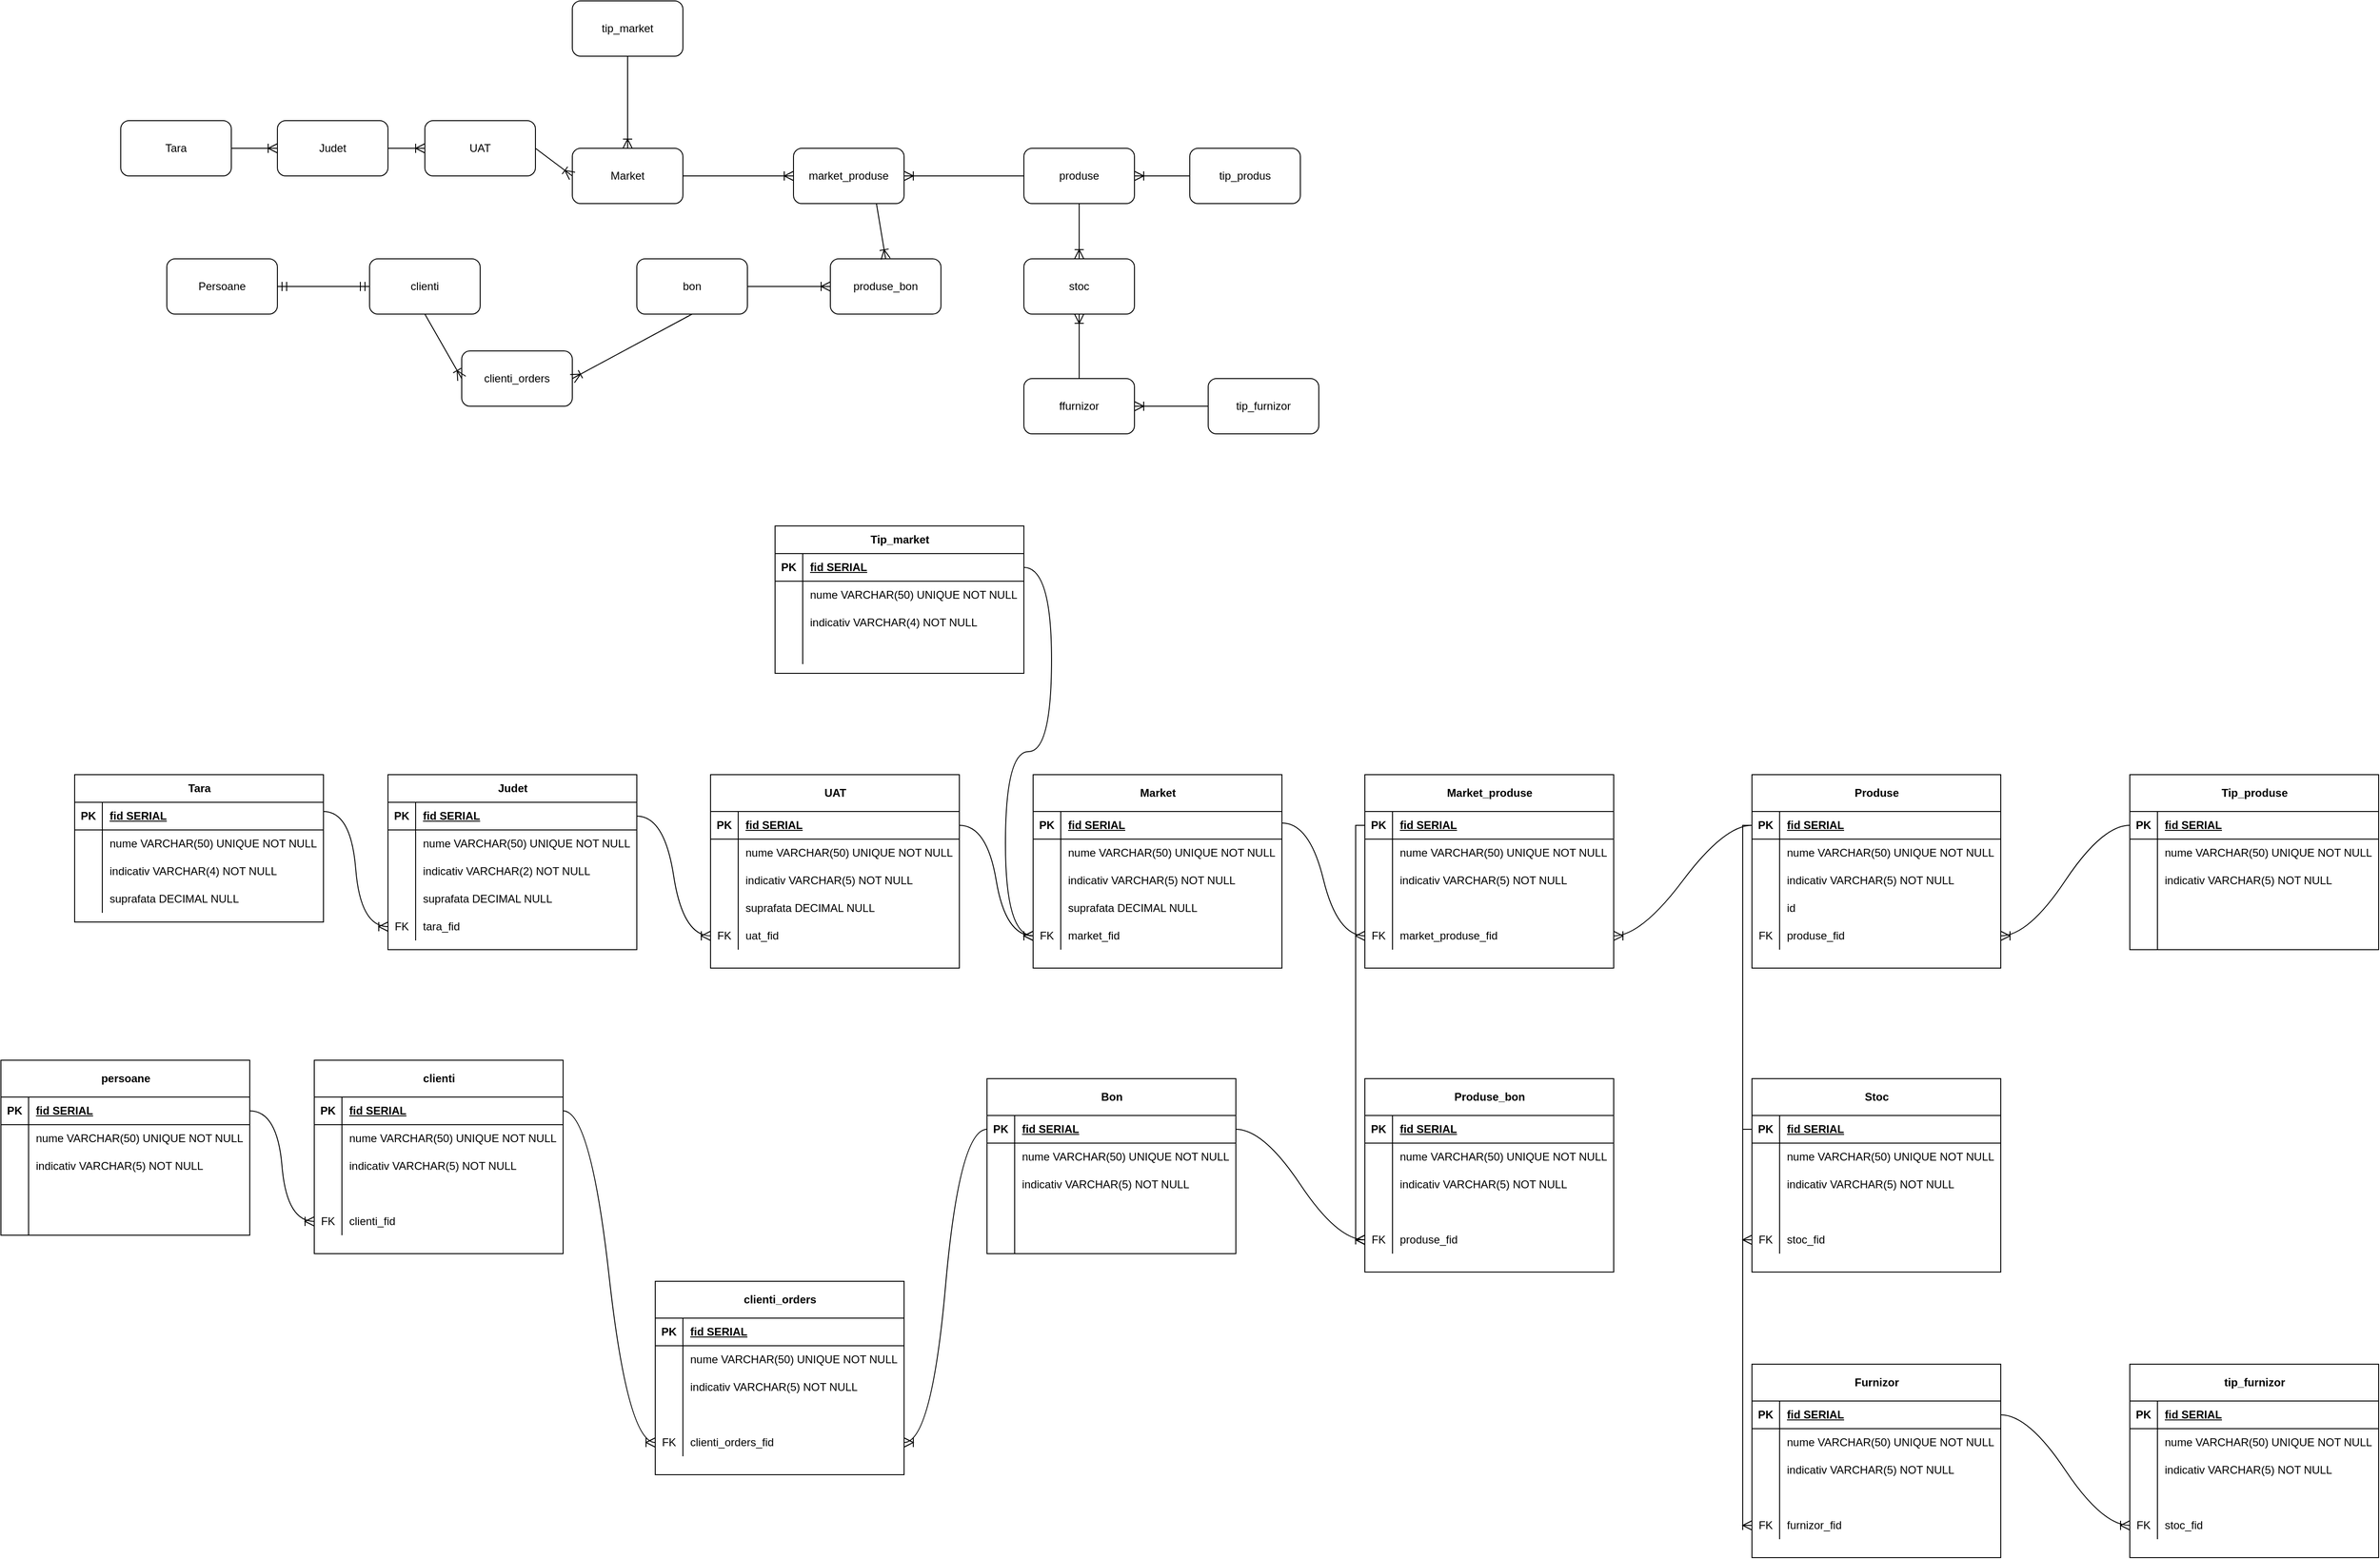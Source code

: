 <mxfile version="24.9.0">
  <diagram id="R2lEEEUBdFMjLlhIrx00" name="Page-1">
    <mxGraphModel dx="1595" dy="1854" grid="1" gridSize="10" guides="1" tooltips="1" connect="1" arrows="1" fold="1" page="1" pageScale="1" pageWidth="850" pageHeight="1100" math="0" shadow="0" extFonts="Permanent Marker^https://fonts.googleapis.com/css?family=Permanent+Marker">
      <root>
        <mxCell id="0" />
        <mxCell id="1" parent="0" />
        <mxCell id="pc8Oi7HU2OhGXvztp1S3-3" value="Judet" style="rounded=1;whiteSpace=wrap;html=1;" vertex="1" parent="1">
          <mxGeometry x="240" y="50" width="120" height="60" as="geometry" />
        </mxCell>
        <mxCell id="pc8Oi7HU2OhGXvztp1S3-4" value="Tara" style="rounded=1;whiteSpace=wrap;html=1;" vertex="1" parent="1">
          <mxGeometry x="70" y="50" width="120" height="60" as="geometry" />
        </mxCell>
        <mxCell id="pc8Oi7HU2OhGXvztp1S3-5" value="UAT" style="rounded=1;whiteSpace=wrap;html=1;" vertex="1" parent="1">
          <mxGeometry x="400" y="50" width="120" height="60" as="geometry" />
        </mxCell>
        <mxCell id="pc8Oi7HU2OhGXvztp1S3-6" value="Market" style="rounded=1;whiteSpace=wrap;html=1;" vertex="1" parent="1">
          <mxGeometry x="560" y="80" width="120" height="60" as="geometry" />
        </mxCell>
        <mxCell id="pc8Oi7HU2OhGXvztp1S3-7" value="tip_market" style="rounded=1;whiteSpace=wrap;html=1;" vertex="1" parent="1">
          <mxGeometry x="560" y="-80" width="120" height="60" as="geometry" />
        </mxCell>
        <mxCell id="pc8Oi7HU2OhGXvztp1S3-9" value="clienti" style="rounded=1;whiteSpace=wrap;html=1;" vertex="1" parent="1">
          <mxGeometry x="340" y="200" width="120" height="60" as="geometry" />
        </mxCell>
        <mxCell id="pc8Oi7HU2OhGXvztp1S3-10" value="Persoane" style="rounded=1;whiteSpace=wrap;html=1;" vertex="1" parent="1">
          <mxGeometry x="120" y="200" width="120" height="60" as="geometry" />
        </mxCell>
        <mxCell id="pc8Oi7HU2OhGXvztp1S3-11" value="stoc" style="rounded=1;whiteSpace=wrap;html=1;" vertex="1" parent="1">
          <mxGeometry x="1050" y="200" width="120" height="60" as="geometry" />
        </mxCell>
        <mxCell id="pc8Oi7HU2OhGXvztp1S3-12" value="produse" style="rounded=1;whiteSpace=wrap;html=1;" vertex="1" parent="1">
          <mxGeometry x="1050" y="80" width="120" height="60" as="geometry" />
        </mxCell>
        <mxCell id="pc8Oi7HU2OhGXvztp1S3-13" value="tip_produs" style="rounded=1;whiteSpace=wrap;html=1;" vertex="1" parent="1">
          <mxGeometry x="1230" y="80" width="120" height="60" as="geometry" />
        </mxCell>
        <mxCell id="pc8Oi7HU2OhGXvztp1S3-14" value="ffurnizor" style="rounded=1;whiteSpace=wrap;html=1;" vertex="1" parent="1">
          <mxGeometry x="1050" y="330" width="120" height="60" as="geometry" />
        </mxCell>
        <mxCell id="pc8Oi7HU2OhGXvztp1S3-15" value="tip_furnizor" style="rounded=1;whiteSpace=wrap;html=1;" vertex="1" parent="1">
          <mxGeometry x="1250" y="330" width="120" height="60" as="geometry" />
        </mxCell>
        <mxCell id="pc8Oi7HU2OhGXvztp1S3-18" value="" style="fontSize=12;html=1;endArrow=ERoneToMany;rounded=0;startSize=8;endSize=8;entryX=0;entryY=0.5;entryDx=0;entryDy=0;exitX=1;exitY=0.5;exitDx=0;exitDy=0;" edge="1" parent="1" source="pc8Oi7HU2OhGXvztp1S3-5" target="pc8Oi7HU2OhGXvztp1S3-6">
          <mxGeometry width="100" height="100" relative="1" as="geometry">
            <mxPoint x="420" y="110" as="sourcePoint" />
            <mxPoint x="520" y="10" as="targetPoint" />
          </mxGeometry>
        </mxCell>
        <mxCell id="pc8Oi7HU2OhGXvztp1S3-22" value="" style="edgeStyle=entityRelationEdgeStyle;fontSize=12;html=1;endArrow=ERoneToMany;rounded=0;startSize=8;endSize=8;curved=1;exitX=1;exitY=0.5;exitDx=0;exitDy=0;entryX=0;entryY=0.5;entryDx=0;entryDy=0;" edge="1" parent="1" source="pc8Oi7HU2OhGXvztp1S3-4" target="pc8Oi7HU2OhGXvztp1S3-3">
          <mxGeometry width="100" height="100" relative="1" as="geometry">
            <mxPoint x="200" y="80" as="sourcePoint" />
            <mxPoint x="300" y="-20" as="targetPoint" />
          </mxGeometry>
        </mxCell>
        <mxCell id="pc8Oi7HU2OhGXvztp1S3-23" value="" style="edgeStyle=entityRelationEdgeStyle;fontSize=12;html=1;endArrow=ERoneToMany;rounded=0;startSize=8;endSize=8;curved=1;exitX=1;exitY=0.5;exitDx=0;exitDy=0;entryX=0;entryY=0.5;entryDx=0;entryDy=0;" edge="1" parent="1" source="pc8Oi7HU2OhGXvztp1S3-3" target="pc8Oi7HU2OhGXvztp1S3-5">
          <mxGeometry width="100" height="100" relative="1" as="geometry">
            <mxPoint x="400" y="410" as="sourcePoint" />
            <mxPoint x="500" y="310" as="targetPoint" />
          </mxGeometry>
        </mxCell>
        <mxCell id="pc8Oi7HU2OhGXvztp1S3-24" value="" style="edgeStyle=entityRelationEdgeStyle;fontSize=12;html=1;endArrow=ERmandOne;startArrow=ERmandOne;rounded=0;startSize=8;endSize=8;curved=1;exitX=1;exitY=0.5;exitDx=0;exitDy=0;entryX=0;entryY=0.5;entryDx=0;entryDy=0;" edge="1" parent="1" source="pc8Oi7HU2OhGXvztp1S3-10" target="pc8Oi7HU2OhGXvztp1S3-9">
          <mxGeometry width="100" height="100" relative="1" as="geometry">
            <mxPoint x="250" y="230" as="sourcePoint" />
            <mxPoint x="330" y="260" as="targetPoint" />
            <Array as="points">
              <mxPoint x="260" y="220" />
            </Array>
          </mxGeometry>
        </mxCell>
        <mxCell id="pc8Oi7HU2OhGXvztp1S3-26" value="bon" style="rounded=1;whiteSpace=wrap;html=1;" vertex="1" parent="1">
          <mxGeometry x="630" y="200" width="120" height="60" as="geometry" />
        </mxCell>
        <mxCell id="pc8Oi7HU2OhGXvztp1S3-27" value="clienti_orders" style="rounded=1;whiteSpace=wrap;html=1;" vertex="1" parent="1">
          <mxGeometry x="440" y="300" width="120" height="60" as="geometry" />
        </mxCell>
        <mxCell id="pc8Oi7HU2OhGXvztp1S3-28" value="" style="fontSize=12;html=1;endArrow=ERoneToMany;rounded=0;startSize=8;endSize=8;exitX=0.5;exitY=1;exitDx=0;exitDy=0;entryX=1;entryY=0.5;entryDx=0;entryDy=0;" edge="1" parent="1" source="pc8Oi7HU2OhGXvztp1S3-26" target="pc8Oi7HU2OhGXvztp1S3-27">
          <mxGeometry width="100" height="100" relative="1" as="geometry">
            <mxPoint x="380" y="390" as="sourcePoint" />
            <mxPoint x="480" y="290" as="targetPoint" />
          </mxGeometry>
        </mxCell>
        <mxCell id="pc8Oi7HU2OhGXvztp1S3-29" value="" style="fontSize=12;html=1;endArrow=ERoneToMany;rounded=0;startSize=8;endSize=8;entryX=0;entryY=0.5;entryDx=0;entryDy=0;exitX=0.5;exitY=1;exitDx=0;exitDy=0;" edge="1" parent="1" source="pc8Oi7HU2OhGXvztp1S3-9" target="pc8Oi7HU2OhGXvztp1S3-27">
          <mxGeometry width="100" height="100" relative="1" as="geometry">
            <mxPoint x="290" y="330" as="sourcePoint" />
            <mxPoint x="210" y="350" as="targetPoint" />
          </mxGeometry>
        </mxCell>
        <mxCell id="pc8Oi7HU2OhGXvztp1S3-31" value="" style="edgeStyle=entityRelationEdgeStyle;fontSize=12;html=1;endArrow=ERoneToMany;rounded=0;startSize=8;endSize=8;curved=1;exitX=0;exitY=0.5;exitDx=0;exitDy=0;entryX=1;entryY=0.5;entryDx=0;entryDy=0;" edge="1" parent="1" source="pc8Oi7HU2OhGXvztp1S3-13" target="pc8Oi7HU2OhGXvztp1S3-12">
          <mxGeometry width="100" height="100" relative="1" as="geometry">
            <mxPoint x="1170" y="60" as="sourcePoint" />
            <mxPoint x="1270" y="-40" as="targetPoint" />
          </mxGeometry>
        </mxCell>
        <mxCell id="pc8Oi7HU2OhGXvztp1S3-32" value="" style="edgeStyle=entityRelationEdgeStyle;fontSize=12;html=1;endArrow=ERoneToMany;rounded=0;startSize=8;endSize=8;curved=1;exitX=0;exitY=0.5;exitDx=0;exitDy=0;entryX=1;entryY=0.5;entryDx=0;entryDy=0;" edge="1" parent="1" source="pc8Oi7HU2OhGXvztp1S3-15" target="pc8Oi7HU2OhGXvztp1S3-14">
          <mxGeometry width="100" height="100" relative="1" as="geometry">
            <mxPoint x="1170" y="60" as="sourcePoint" />
            <mxPoint x="1270" y="-40" as="targetPoint" />
          </mxGeometry>
        </mxCell>
        <mxCell id="pc8Oi7HU2OhGXvztp1S3-34" value="" style="fontSize=12;html=1;endArrow=ERoneToMany;rounded=0;startSize=8;endSize=8;exitX=0.5;exitY=1;exitDx=0;exitDy=0;entryX=0.5;entryY=0;entryDx=0;entryDy=0;" edge="1" parent="1" source="pc8Oi7HU2OhGXvztp1S3-12" target="pc8Oi7HU2OhGXvztp1S3-11">
          <mxGeometry width="100" height="100" relative="1" as="geometry">
            <mxPoint x="1170" y="60" as="sourcePoint" />
            <mxPoint x="1270" y="-40" as="targetPoint" />
          </mxGeometry>
        </mxCell>
        <mxCell id="pc8Oi7HU2OhGXvztp1S3-35" value="" style="fontSize=12;html=1;endArrow=ERoneToMany;rounded=0;startSize=8;endSize=8;exitX=0.5;exitY=0;exitDx=0;exitDy=0;entryX=0.5;entryY=1;entryDx=0;entryDy=0;" edge="1" parent="1" source="pc8Oi7HU2OhGXvztp1S3-14" target="pc8Oi7HU2OhGXvztp1S3-11">
          <mxGeometry width="100" height="100" relative="1" as="geometry">
            <mxPoint x="1170" y="60" as="sourcePoint" />
            <mxPoint x="1270" y="-40" as="targetPoint" />
          </mxGeometry>
        </mxCell>
        <mxCell id="pc8Oi7HU2OhGXvztp1S3-36" value="" style="fontSize=12;html=1;endArrow=ERoneToMany;rounded=0;startSize=8;endSize=8;exitX=0.5;exitY=1;exitDx=0;exitDy=0;entryX=0.5;entryY=0;entryDx=0;entryDy=0;" edge="1" parent="1" source="pc8Oi7HU2OhGXvztp1S3-7" target="pc8Oi7HU2OhGXvztp1S3-6">
          <mxGeometry width="100" height="100" relative="1" as="geometry">
            <mxPoint x="720" y="210" as="sourcePoint" />
            <mxPoint x="820" y="110" as="targetPoint" />
          </mxGeometry>
        </mxCell>
        <mxCell id="pc8Oi7HU2OhGXvztp1S3-41" value="market_produse" style="rounded=1;whiteSpace=wrap;html=1;" vertex="1" parent="1">
          <mxGeometry x="800" y="80" width="120" height="60" as="geometry" />
        </mxCell>
        <mxCell id="pc8Oi7HU2OhGXvztp1S3-42" value="" style="edgeStyle=entityRelationEdgeStyle;fontSize=12;html=1;endArrow=ERoneToMany;rounded=0;startSize=8;endSize=8;curved=1;exitX=1;exitY=0.5;exitDx=0;exitDy=0;entryX=0;entryY=0.5;entryDx=0;entryDy=0;" edge="1" parent="1" source="pc8Oi7HU2OhGXvztp1S3-6" target="pc8Oi7HU2OhGXvztp1S3-41">
          <mxGeometry width="100" height="100" relative="1" as="geometry">
            <mxPoint x="730" y="80" as="sourcePoint" />
            <mxPoint x="830" y="-20" as="targetPoint" />
          </mxGeometry>
        </mxCell>
        <mxCell id="pc8Oi7HU2OhGXvztp1S3-43" value="" style="edgeStyle=entityRelationEdgeStyle;fontSize=12;html=1;endArrow=ERoneToMany;rounded=0;startSize=8;endSize=8;curved=1;exitX=0;exitY=0.5;exitDx=0;exitDy=0;entryX=1;entryY=0.5;entryDx=0;entryDy=0;" edge="1" parent="1" source="pc8Oi7HU2OhGXvztp1S3-12" target="pc8Oi7HU2OhGXvztp1S3-41">
          <mxGeometry width="100" height="100" relative="1" as="geometry">
            <mxPoint x="730" y="80" as="sourcePoint" />
            <mxPoint x="830" y="-20" as="targetPoint" />
          </mxGeometry>
        </mxCell>
        <mxCell id="pc8Oi7HU2OhGXvztp1S3-44" value="produse_bon" style="rounded=1;whiteSpace=wrap;html=1;" vertex="1" parent="1">
          <mxGeometry x="840" y="200" width="120" height="60" as="geometry" />
        </mxCell>
        <mxCell id="pc8Oi7HU2OhGXvztp1S3-46" value="" style="edgeStyle=entityRelationEdgeStyle;fontSize=12;html=1;endArrow=ERoneToMany;rounded=0;startSize=8;endSize=8;curved=1;exitX=1;exitY=0.5;exitDx=0;exitDy=0;entryX=0;entryY=0.5;entryDx=0;entryDy=0;" edge="1" parent="1" source="pc8Oi7HU2OhGXvztp1S3-26" target="pc8Oi7HU2OhGXvztp1S3-44">
          <mxGeometry width="100" height="100" relative="1" as="geometry">
            <mxPoint x="890" y="330" as="sourcePoint" />
            <mxPoint x="990" y="230" as="targetPoint" />
          </mxGeometry>
        </mxCell>
        <mxCell id="pc8Oi7HU2OhGXvztp1S3-47" value="" style="fontSize=12;html=1;endArrow=ERoneToMany;rounded=0;startSize=8;endSize=8;exitX=0.75;exitY=1;exitDx=0;exitDy=0;entryX=0.5;entryY=0;entryDx=0;entryDy=0;" edge="1" parent="1" source="pc8Oi7HU2OhGXvztp1S3-41" target="pc8Oi7HU2OhGXvztp1S3-44">
          <mxGeometry width="100" height="100" relative="1" as="geometry">
            <mxPoint x="770" y="290" as="sourcePoint" />
            <mxPoint x="870" y="190" as="targetPoint" />
          </mxGeometry>
        </mxCell>
        <mxCell id="pc8Oi7HU2OhGXvztp1S3-48" value="Tara" style="shape=table;startSize=30;container=1;collapsible=1;childLayout=tableLayout;fixedRows=1;rowLines=0;fontStyle=1;align=center;resizeLast=1;html=1;" vertex="1" parent="1">
          <mxGeometry x="20" y="760" width="270" height="160" as="geometry" />
        </mxCell>
        <mxCell id="pc8Oi7HU2OhGXvztp1S3-49" value="" style="shape=tableRow;horizontal=0;startSize=0;swimlaneHead=0;swimlaneBody=0;fillColor=none;collapsible=0;dropTarget=0;points=[[0,0.5],[1,0.5]];portConstraint=eastwest;top=0;left=0;right=0;bottom=1;" vertex="1" parent="pc8Oi7HU2OhGXvztp1S3-48">
          <mxGeometry y="30" width="270" height="30" as="geometry" />
        </mxCell>
        <mxCell id="pc8Oi7HU2OhGXvztp1S3-50" value="PK" style="shape=partialRectangle;connectable=0;fillColor=none;top=0;left=0;bottom=0;right=0;fontStyle=1;overflow=hidden;whiteSpace=wrap;html=1;" vertex="1" parent="pc8Oi7HU2OhGXvztp1S3-49">
          <mxGeometry width="30" height="30" as="geometry">
            <mxRectangle width="30" height="30" as="alternateBounds" />
          </mxGeometry>
        </mxCell>
        <mxCell id="pc8Oi7HU2OhGXvztp1S3-51" value="fid SERIAL" style="shape=partialRectangle;connectable=0;fillColor=none;top=0;left=0;bottom=0;right=0;align=left;spacingLeft=6;fontStyle=5;overflow=hidden;whiteSpace=wrap;html=1;" vertex="1" parent="pc8Oi7HU2OhGXvztp1S3-49">
          <mxGeometry x="30" width="240" height="30" as="geometry">
            <mxRectangle width="240" height="30" as="alternateBounds" />
          </mxGeometry>
        </mxCell>
        <mxCell id="pc8Oi7HU2OhGXvztp1S3-52" value="" style="shape=tableRow;horizontal=0;startSize=0;swimlaneHead=0;swimlaneBody=0;fillColor=none;collapsible=0;dropTarget=0;points=[[0,0.5],[1,0.5]];portConstraint=eastwest;top=0;left=0;right=0;bottom=0;" vertex="1" parent="pc8Oi7HU2OhGXvztp1S3-48">
          <mxGeometry y="60" width="270" height="30" as="geometry" />
        </mxCell>
        <mxCell id="pc8Oi7HU2OhGXvztp1S3-53" value="" style="shape=partialRectangle;connectable=0;fillColor=none;top=0;left=0;bottom=0;right=0;editable=1;overflow=hidden;whiteSpace=wrap;html=1;" vertex="1" parent="pc8Oi7HU2OhGXvztp1S3-52">
          <mxGeometry width="30" height="30" as="geometry">
            <mxRectangle width="30" height="30" as="alternateBounds" />
          </mxGeometry>
        </mxCell>
        <mxCell id="pc8Oi7HU2OhGXvztp1S3-54" value="nume VARCHAR(50) UNIQUE NOT NULL" style="shape=partialRectangle;connectable=0;fillColor=none;top=0;left=0;bottom=0;right=0;align=left;spacingLeft=6;overflow=hidden;whiteSpace=wrap;html=1;" vertex="1" parent="pc8Oi7HU2OhGXvztp1S3-52">
          <mxGeometry x="30" width="240" height="30" as="geometry">
            <mxRectangle width="240" height="30" as="alternateBounds" />
          </mxGeometry>
        </mxCell>
        <mxCell id="pc8Oi7HU2OhGXvztp1S3-55" value="" style="shape=tableRow;horizontal=0;startSize=0;swimlaneHead=0;swimlaneBody=0;fillColor=none;collapsible=0;dropTarget=0;points=[[0,0.5],[1,0.5]];portConstraint=eastwest;top=0;left=0;right=0;bottom=0;" vertex="1" parent="pc8Oi7HU2OhGXvztp1S3-48">
          <mxGeometry y="90" width="270" height="30" as="geometry" />
        </mxCell>
        <mxCell id="pc8Oi7HU2OhGXvztp1S3-56" value="" style="shape=partialRectangle;connectable=0;fillColor=none;top=0;left=0;bottom=0;right=0;editable=1;overflow=hidden;whiteSpace=wrap;html=1;" vertex="1" parent="pc8Oi7HU2OhGXvztp1S3-55">
          <mxGeometry width="30" height="30" as="geometry">
            <mxRectangle width="30" height="30" as="alternateBounds" />
          </mxGeometry>
        </mxCell>
        <mxCell id="pc8Oi7HU2OhGXvztp1S3-57" value="indicativ VARCHAR(4) NOT NULL" style="shape=partialRectangle;connectable=0;fillColor=none;top=0;left=0;bottom=0;right=0;align=left;spacingLeft=6;overflow=hidden;whiteSpace=wrap;html=1;" vertex="1" parent="pc8Oi7HU2OhGXvztp1S3-55">
          <mxGeometry x="30" width="240" height="30" as="geometry">
            <mxRectangle width="240" height="30" as="alternateBounds" />
          </mxGeometry>
        </mxCell>
        <mxCell id="pc8Oi7HU2OhGXvztp1S3-58" value="" style="shape=tableRow;horizontal=0;startSize=0;swimlaneHead=0;swimlaneBody=0;fillColor=none;collapsible=0;dropTarget=0;points=[[0,0.5],[1,0.5]];portConstraint=eastwest;top=0;left=0;right=0;bottom=0;" vertex="1" parent="pc8Oi7HU2OhGXvztp1S3-48">
          <mxGeometry y="120" width="270" height="30" as="geometry" />
        </mxCell>
        <mxCell id="pc8Oi7HU2OhGXvztp1S3-59" value="" style="shape=partialRectangle;connectable=0;fillColor=none;top=0;left=0;bottom=0;right=0;editable=1;overflow=hidden;whiteSpace=wrap;html=1;" vertex="1" parent="pc8Oi7HU2OhGXvztp1S3-58">
          <mxGeometry width="30" height="30" as="geometry">
            <mxRectangle width="30" height="30" as="alternateBounds" />
          </mxGeometry>
        </mxCell>
        <mxCell id="pc8Oi7HU2OhGXvztp1S3-60" value="suprafata DECIMAL NULL" style="shape=partialRectangle;connectable=0;fillColor=none;top=0;left=0;bottom=0;right=0;align=left;spacingLeft=6;overflow=hidden;whiteSpace=wrap;html=1;" vertex="1" parent="pc8Oi7HU2OhGXvztp1S3-58">
          <mxGeometry x="30" width="240" height="30" as="geometry">
            <mxRectangle width="240" height="30" as="alternateBounds" />
          </mxGeometry>
        </mxCell>
        <mxCell id="pc8Oi7HU2OhGXvztp1S3-74" value="Judet" style="shape=table;startSize=30;container=1;collapsible=1;childLayout=tableLayout;fixedRows=1;rowLines=0;fontStyle=1;align=center;resizeLast=1;html=1;" vertex="1" parent="1">
          <mxGeometry x="360" y="760" width="270" height="190" as="geometry" />
        </mxCell>
        <mxCell id="pc8Oi7HU2OhGXvztp1S3-75" value="" style="shape=tableRow;horizontal=0;startSize=0;swimlaneHead=0;swimlaneBody=0;fillColor=none;collapsible=0;dropTarget=0;points=[[0,0.5],[1,0.5]];portConstraint=eastwest;top=0;left=0;right=0;bottom=1;" vertex="1" parent="pc8Oi7HU2OhGXvztp1S3-74">
          <mxGeometry y="30" width="270" height="30" as="geometry" />
        </mxCell>
        <mxCell id="pc8Oi7HU2OhGXvztp1S3-76" value="PK" style="shape=partialRectangle;connectable=0;fillColor=none;top=0;left=0;bottom=0;right=0;fontStyle=1;overflow=hidden;whiteSpace=wrap;html=1;" vertex="1" parent="pc8Oi7HU2OhGXvztp1S3-75">
          <mxGeometry width="30" height="30" as="geometry">
            <mxRectangle width="30" height="30" as="alternateBounds" />
          </mxGeometry>
        </mxCell>
        <mxCell id="pc8Oi7HU2OhGXvztp1S3-77" value="fid SERIAL" style="shape=partialRectangle;connectable=0;fillColor=none;top=0;left=0;bottom=0;right=0;align=left;spacingLeft=6;fontStyle=5;overflow=hidden;whiteSpace=wrap;html=1;" vertex="1" parent="pc8Oi7HU2OhGXvztp1S3-75">
          <mxGeometry x="30" width="240" height="30" as="geometry">
            <mxRectangle width="240" height="30" as="alternateBounds" />
          </mxGeometry>
        </mxCell>
        <mxCell id="pc8Oi7HU2OhGXvztp1S3-78" value="" style="shape=tableRow;horizontal=0;startSize=0;swimlaneHead=0;swimlaneBody=0;fillColor=none;collapsible=0;dropTarget=0;points=[[0,0.5],[1,0.5]];portConstraint=eastwest;top=0;left=0;right=0;bottom=0;" vertex="1" parent="pc8Oi7HU2OhGXvztp1S3-74">
          <mxGeometry y="60" width="270" height="30" as="geometry" />
        </mxCell>
        <mxCell id="pc8Oi7HU2OhGXvztp1S3-79" value="" style="shape=partialRectangle;connectable=0;fillColor=none;top=0;left=0;bottom=0;right=0;editable=1;overflow=hidden;whiteSpace=wrap;html=1;" vertex="1" parent="pc8Oi7HU2OhGXvztp1S3-78">
          <mxGeometry width="30" height="30" as="geometry">
            <mxRectangle width="30" height="30" as="alternateBounds" />
          </mxGeometry>
        </mxCell>
        <mxCell id="pc8Oi7HU2OhGXvztp1S3-80" value="nume VARCHAR(50) UNIQUE NOT NULL" style="shape=partialRectangle;connectable=0;fillColor=none;top=0;left=0;bottom=0;right=0;align=left;spacingLeft=6;overflow=hidden;whiteSpace=wrap;html=1;" vertex="1" parent="pc8Oi7HU2OhGXvztp1S3-78">
          <mxGeometry x="30" width="240" height="30" as="geometry">
            <mxRectangle width="240" height="30" as="alternateBounds" />
          </mxGeometry>
        </mxCell>
        <mxCell id="pc8Oi7HU2OhGXvztp1S3-81" value="" style="shape=tableRow;horizontal=0;startSize=0;swimlaneHead=0;swimlaneBody=0;fillColor=none;collapsible=0;dropTarget=0;points=[[0,0.5],[1,0.5]];portConstraint=eastwest;top=0;left=0;right=0;bottom=0;" vertex="1" parent="pc8Oi7HU2OhGXvztp1S3-74">
          <mxGeometry y="90" width="270" height="30" as="geometry" />
        </mxCell>
        <mxCell id="pc8Oi7HU2OhGXvztp1S3-82" value="" style="shape=partialRectangle;connectable=0;fillColor=none;top=0;left=0;bottom=0;right=0;editable=1;overflow=hidden;whiteSpace=wrap;html=1;" vertex="1" parent="pc8Oi7HU2OhGXvztp1S3-81">
          <mxGeometry width="30" height="30" as="geometry">
            <mxRectangle width="30" height="30" as="alternateBounds" />
          </mxGeometry>
        </mxCell>
        <mxCell id="pc8Oi7HU2OhGXvztp1S3-83" value="indicativ VARCHAR(2) NOT NULL" style="shape=partialRectangle;connectable=0;fillColor=none;top=0;left=0;bottom=0;right=0;align=left;spacingLeft=6;overflow=hidden;whiteSpace=wrap;html=1;" vertex="1" parent="pc8Oi7HU2OhGXvztp1S3-81">
          <mxGeometry x="30" width="240" height="30" as="geometry">
            <mxRectangle width="240" height="30" as="alternateBounds" />
          </mxGeometry>
        </mxCell>
        <mxCell id="pc8Oi7HU2OhGXvztp1S3-84" value="" style="shape=tableRow;horizontal=0;startSize=0;swimlaneHead=0;swimlaneBody=0;fillColor=none;collapsible=0;dropTarget=0;points=[[0,0.5],[1,0.5]];portConstraint=eastwest;top=0;left=0;right=0;bottom=0;" vertex="1" parent="pc8Oi7HU2OhGXvztp1S3-74">
          <mxGeometry y="120" width="270" height="30" as="geometry" />
        </mxCell>
        <mxCell id="pc8Oi7HU2OhGXvztp1S3-85" value="" style="shape=partialRectangle;connectable=0;fillColor=none;top=0;left=0;bottom=0;right=0;editable=1;overflow=hidden;whiteSpace=wrap;html=1;" vertex="1" parent="pc8Oi7HU2OhGXvztp1S3-84">
          <mxGeometry width="30" height="30" as="geometry">
            <mxRectangle width="30" height="30" as="alternateBounds" />
          </mxGeometry>
        </mxCell>
        <mxCell id="pc8Oi7HU2OhGXvztp1S3-86" value="suprafata DECIMAL NULL" style="shape=partialRectangle;connectable=0;fillColor=none;top=0;left=0;bottom=0;right=0;align=left;spacingLeft=6;overflow=hidden;whiteSpace=wrap;html=1;" vertex="1" parent="pc8Oi7HU2OhGXvztp1S3-84">
          <mxGeometry x="30" width="240" height="30" as="geometry">
            <mxRectangle width="240" height="30" as="alternateBounds" />
          </mxGeometry>
        </mxCell>
        <mxCell id="pc8Oi7HU2OhGXvztp1S3-100" value="" style="shape=tableRow;horizontal=0;startSize=0;swimlaneHead=0;swimlaneBody=0;fillColor=none;collapsible=0;dropTarget=0;points=[[0,0.5],[1,0.5]];portConstraint=eastwest;top=0;left=0;right=0;bottom=0;" vertex="1" parent="pc8Oi7HU2OhGXvztp1S3-74">
          <mxGeometry y="150" width="270" height="30" as="geometry" />
        </mxCell>
        <mxCell id="pc8Oi7HU2OhGXvztp1S3-101" value="FK" style="shape=partialRectangle;connectable=0;fillColor=none;top=0;left=0;bottom=0;right=0;editable=1;overflow=hidden;whiteSpace=wrap;html=1;" vertex="1" parent="pc8Oi7HU2OhGXvztp1S3-100">
          <mxGeometry width="30" height="30" as="geometry">
            <mxRectangle width="30" height="30" as="alternateBounds" />
          </mxGeometry>
        </mxCell>
        <mxCell id="pc8Oi7HU2OhGXvztp1S3-102" value="tara_fid" style="shape=partialRectangle;connectable=0;fillColor=none;top=0;left=0;bottom=0;right=0;align=left;spacingLeft=6;overflow=hidden;whiteSpace=wrap;html=1;" vertex="1" parent="pc8Oi7HU2OhGXvztp1S3-100">
          <mxGeometry x="30" width="240" height="30" as="geometry">
            <mxRectangle width="240" height="30" as="alternateBounds" />
          </mxGeometry>
        </mxCell>
        <mxCell id="pc8Oi7HU2OhGXvztp1S3-103" value="" style="edgeStyle=entityRelationEdgeStyle;fontSize=12;html=1;endArrow=ERoneToMany;rounded=0;startSize=8;endSize=8;curved=1;exitX=1;exitY=0.25;exitDx=0;exitDy=0;entryX=0;entryY=0.5;entryDx=0;entryDy=0;" edge="1" parent="1" source="pc8Oi7HU2OhGXvztp1S3-48" target="pc8Oi7HU2OhGXvztp1S3-100">
          <mxGeometry width="100" height="100" relative="1" as="geometry">
            <mxPoint x="280" y="960" as="sourcePoint" />
            <mxPoint x="380" y="860" as="targetPoint" />
          </mxGeometry>
        </mxCell>
        <mxCell id="pc8Oi7HU2OhGXvztp1S3-130" value="UAT" style="shape=table;startSize=40;container=1;collapsible=1;childLayout=tableLayout;fixedRows=1;rowLines=0;fontStyle=1;align=center;resizeLast=1;html=1;" vertex="1" parent="1">
          <mxGeometry x="710" y="760" width="270" height="210" as="geometry" />
        </mxCell>
        <mxCell id="pc8Oi7HU2OhGXvztp1S3-131" value="" style="shape=tableRow;horizontal=0;startSize=0;swimlaneHead=0;swimlaneBody=0;fillColor=none;collapsible=0;dropTarget=0;points=[[0,0.5],[1,0.5]];portConstraint=eastwest;top=0;left=0;right=0;bottom=1;" vertex="1" parent="pc8Oi7HU2OhGXvztp1S3-130">
          <mxGeometry y="40" width="270" height="30" as="geometry" />
        </mxCell>
        <mxCell id="pc8Oi7HU2OhGXvztp1S3-132" value="PK" style="shape=partialRectangle;connectable=0;fillColor=none;top=0;left=0;bottom=0;right=0;fontStyle=1;overflow=hidden;whiteSpace=wrap;html=1;" vertex="1" parent="pc8Oi7HU2OhGXvztp1S3-131">
          <mxGeometry width="30" height="30" as="geometry">
            <mxRectangle width="30" height="30" as="alternateBounds" />
          </mxGeometry>
        </mxCell>
        <mxCell id="pc8Oi7HU2OhGXvztp1S3-133" value="fid SERIAL" style="shape=partialRectangle;connectable=0;fillColor=none;top=0;left=0;bottom=0;right=0;align=left;spacingLeft=6;fontStyle=5;overflow=hidden;whiteSpace=wrap;html=1;" vertex="1" parent="pc8Oi7HU2OhGXvztp1S3-131">
          <mxGeometry x="30" width="240" height="30" as="geometry">
            <mxRectangle width="240" height="30" as="alternateBounds" />
          </mxGeometry>
        </mxCell>
        <mxCell id="pc8Oi7HU2OhGXvztp1S3-134" value="" style="shape=tableRow;horizontal=0;startSize=0;swimlaneHead=0;swimlaneBody=0;fillColor=none;collapsible=0;dropTarget=0;points=[[0,0.5],[1,0.5]];portConstraint=eastwest;top=0;left=0;right=0;bottom=0;" vertex="1" parent="pc8Oi7HU2OhGXvztp1S3-130">
          <mxGeometry y="70" width="270" height="30" as="geometry" />
        </mxCell>
        <mxCell id="pc8Oi7HU2OhGXvztp1S3-135" value="" style="shape=partialRectangle;connectable=0;fillColor=none;top=0;left=0;bottom=0;right=0;editable=1;overflow=hidden;whiteSpace=wrap;html=1;" vertex="1" parent="pc8Oi7HU2OhGXvztp1S3-134">
          <mxGeometry width="30" height="30" as="geometry">
            <mxRectangle width="30" height="30" as="alternateBounds" />
          </mxGeometry>
        </mxCell>
        <mxCell id="pc8Oi7HU2OhGXvztp1S3-136" value="nume VARCHAR(50) UNIQUE NOT NULL" style="shape=partialRectangle;connectable=0;fillColor=none;top=0;left=0;bottom=0;right=0;align=left;spacingLeft=6;overflow=hidden;whiteSpace=wrap;html=1;" vertex="1" parent="pc8Oi7HU2OhGXvztp1S3-134">
          <mxGeometry x="30" width="240" height="30" as="geometry">
            <mxRectangle width="240" height="30" as="alternateBounds" />
          </mxGeometry>
        </mxCell>
        <mxCell id="pc8Oi7HU2OhGXvztp1S3-137" value="" style="shape=tableRow;horizontal=0;startSize=0;swimlaneHead=0;swimlaneBody=0;fillColor=none;collapsible=0;dropTarget=0;points=[[0,0.5],[1,0.5]];portConstraint=eastwest;top=0;left=0;right=0;bottom=0;" vertex="1" parent="pc8Oi7HU2OhGXvztp1S3-130">
          <mxGeometry y="100" width="270" height="30" as="geometry" />
        </mxCell>
        <mxCell id="pc8Oi7HU2OhGXvztp1S3-138" value="" style="shape=partialRectangle;connectable=0;fillColor=none;top=0;left=0;bottom=0;right=0;editable=1;overflow=hidden;whiteSpace=wrap;html=1;" vertex="1" parent="pc8Oi7HU2OhGXvztp1S3-137">
          <mxGeometry width="30" height="30" as="geometry">
            <mxRectangle width="30" height="30" as="alternateBounds" />
          </mxGeometry>
        </mxCell>
        <mxCell id="pc8Oi7HU2OhGXvztp1S3-139" value="indicativ VARCHAR(5) NOT NULL" style="shape=partialRectangle;connectable=0;fillColor=none;top=0;left=0;bottom=0;right=0;align=left;spacingLeft=6;overflow=hidden;whiteSpace=wrap;html=1;" vertex="1" parent="pc8Oi7HU2OhGXvztp1S3-137">
          <mxGeometry x="30" width="240" height="30" as="geometry">
            <mxRectangle width="240" height="30" as="alternateBounds" />
          </mxGeometry>
        </mxCell>
        <mxCell id="pc8Oi7HU2OhGXvztp1S3-140" value="" style="shape=tableRow;horizontal=0;startSize=0;swimlaneHead=0;swimlaneBody=0;fillColor=none;collapsible=0;dropTarget=0;points=[[0,0.5],[1,0.5]];portConstraint=eastwest;top=0;left=0;right=0;bottom=0;" vertex="1" parent="pc8Oi7HU2OhGXvztp1S3-130">
          <mxGeometry y="130" width="270" height="30" as="geometry" />
        </mxCell>
        <mxCell id="pc8Oi7HU2OhGXvztp1S3-141" value="" style="shape=partialRectangle;connectable=0;fillColor=none;top=0;left=0;bottom=0;right=0;editable=1;overflow=hidden;whiteSpace=wrap;html=1;" vertex="1" parent="pc8Oi7HU2OhGXvztp1S3-140">
          <mxGeometry width="30" height="30" as="geometry">
            <mxRectangle width="30" height="30" as="alternateBounds" />
          </mxGeometry>
        </mxCell>
        <mxCell id="pc8Oi7HU2OhGXvztp1S3-142" value="suprafata DECIMAL NULL" style="shape=partialRectangle;connectable=0;fillColor=none;top=0;left=0;bottom=0;right=0;align=left;spacingLeft=6;overflow=hidden;whiteSpace=wrap;html=1;" vertex="1" parent="pc8Oi7HU2OhGXvztp1S3-140">
          <mxGeometry x="30" width="240" height="30" as="geometry">
            <mxRectangle width="240" height="30" as="alternateBounds" />
          </mxGeometry>
        </mxCell>
        <mxCell id="pc8Oi7HU2OhGXvztp1S3-143" value="" style="shape=tableRow;horizontal=0;startSize=0;swimlaneHead=0;swimlaneBody=0;fillColor=none;collapsible=0;dropTarget=0;points=[[0,0.5],[1,0.5]];portConstraint=eastwest;top=0;left=0;right=0;bottom=0;" vertex="1" parent="pc8Oi7HU2OhGXvztp1S3-130">
          <mxGeometry y="160" width="270" height="30" as="geometry" />
        </mxCell>
        <mxCell id="pc8Oi7HU2OhGXvztp1S3-144" value="FK" style="shape=partialRectangle;connectable=0;fillColor=none;top=0;left=0;bottom=0;right=0;editable=1;overflow=hidden;whiteSpace=wrap;html=1;" vertex="1" parent="pc8Oi7HU2OhGXvztp1S3-143">
          <mxGeometry width="30" height="30" as="geometry">
            <mxRectangle width="30" height="30" as="alternateBounds" />
          </mxGeometry>
        </mxCell>
        <mxCell id="pc8Oi7HU2OhGXvztp1S3-145" value="uat_fid" style="shape=partialRectangle;connectable=0;fillColor=none;top=0;left=0;bottom=0;right=0;align=left;spacingLeft=6;overflow=hidden;whiteSpace=wrap;html=1;" vertex="1" parent="pc8Oi7HU2OhGXvztp1S3-143">
          <mxGeometry x="30" width="240" height="30" as="geometry">
            <mxRectangle width="240" height="30" as="alternateBounds" />
          </mxGeometry>
        </mxCell>
        <mxCell id="pc8Oi7HU2OhGXvztp1S3-146" value="" style="edgeStyle=entityRelationEdgeStyle;fontSize=12;html=1;endArrow=ERoneToMany;rounded=0;startSize=8;endSize=8;curved=1;exitX=1;exitY=0.5;exitDx=0;exitDy=0;entryX=0;entryY=0.5;entryDx=0;entryDy=0;" edge="1" parent="1" source="pc8Oi7HU2OhGXvztp1S3-75" target="pc8Oi7HU2OhGXvztp1S3-143">
          <mxGeometry width="100" height="100" relative="1" as="geometry">
            <mxPoint x="700" y="950" as="sourcePoint" />
            <mxPoint x="670" y="940" as="targetPoint" />
          </mxGeometry>
        </mxCell>
        <mxCell id="pc8Oi7HU2OhGXvztp1S3-147" value="Tip_market" style="shape=table;startSize=30;container=1;collapsible=1;childLayout=tableLayout;fixedRows=1;rowLines=0;fontStyle=1;align=center;resizeLast=1;html=1;" vertex="1" parent="1">
          <mxGeometry x="780" y="490" width="270" height="160" as="geometry" />
        </mxCell>
        <mxCell id="pc8Oi7HU2OhGXvztp1S3-148" value="" style="shape=tableRow;horizontal=0;startSize=0;swimlaneHead=0;swimlaneBody=0;fillColor=none;collapsible=0;dropTarget=0;points=[[0,0.5],[1,0.5]];portConstraint=eastwest;top=0;left=0;right=0;bottom=1;" vertex="1" parent="pc8Oi7HU2OhGXvztp1S3-147">
          <mxGeometry y="30" width="270" height="30" as="geometry" />
        </mxCell>
        <mxCell id="pc8Oi7HU2OhGXvztp1S3-149" value="PK" style="shape=partialRectangle;connectable=0;fillColor=none;top=0;left=0;bottom=0;right=0;fontStyle=1;overflow=hidden;whiteSpace=wrap;html=1;" vertex="1" parent="pc8Oi7HU2OhGXvztp1S3-148">
          <mxGeometry width="30" height="30" as="geometry">
            <mxRectangle width="30" height="30" as="alternateBounds" />
          </mxGeometry>
        </mxCell>
        <mxCell id="pc8Oi7HU2OhGXvztp1S3-150" value="fid SERIAL" style="shape=partialRectangle;connectable=0;fillColor=none;top=0;left=0;bottom=0;right=0;align=left;spacingLeft=6;fontStyle=5;overflow=hidden;whiteSpace=wrap;html=1;" vertex="1" parent="pc8Oi7HU2OhGXvztp1S3-148">
          <mxGeometry x="30" width="240" height="30" as="geometry">
            <mxRectangle width="240" height="30" as="alternateBounds" />
          </mxGeometry>
        </mxCell>
        <mxCell id="pc8Oi7HU2OhGXvztp1S3-151" value="" style="shape=tableRow;horizontal=0;startSize=0;swimlaneHead=0;swimlaneBody=0;fillColor=none;collapsible=0;dropTarget=0;points=[[0,0.5],[1,0.5]];portConstraint=eastwest;top=0;left=0;right=0;bottom=0;" vertex="1" parent="pc8Oi7HU2OhGXvztp1S3-147">
          <mxGeometry y="60" width="270" height="30" as="geometry" />
        </mxCell>
        <mxCell id="pc8Oi7HU2OhGXvztp1S3-152" value="" style="shape=partialRectangle;connectable=0;fillColor=none;top=0;left=0;bottom=0;right=0;editable=1;overflow=hidden;whiteSpace=wrap;html=1;" vertex="1" parent="pc8Oi7HU2OhGXvztp1S3-151">
          <mxGeometry width="30" height="30" as="geometry">
            <mxRectangle width="30" height="30" as="alternateBounds" />
          </mxGeometry>
        </mxCell>
        <mxCell id="pc8Oi7HU2OhGXvztp1S3-153" value="nume VARCHAR(50) UNIQUE NOT NULL" style="shape=partialRectangle;connectable=0;fillColor=none;top=0;left=0;bottom=0;right=0;align=left;spacingLeft=6;overflow=hidden;whiteSpace=wrap;html=1;" vertex="1" parent="pc8Oi7HU2OhGXvztp1S3-151">
          <mxGeometry x="30" width="240" height="30" as="geometry">
            <mxRectangle width="240" height="30" as="alternateBounds" />
          </mxGeometry>
        </mxCell>
        <mxCell id="pc8Oi7HU2OhGXvztp1S3-154" value="" style="shape=tableRow;horizontal=0;startSize=0;swimlaneHead=0;swimlaneBody=0;fillColor=none;collapsible=0;dropTarget=0;points=[[0,0.5],[1,0.5]];portConstraint=eastwest;top=0;left=0;right=0;bottom=0;" vertex="1" parent="pc8Oi7HU2OhGXvztp1S3-147">
          <mxGeometry y="90" width="270" height="30" as="geometry" />
        </mxCell>
        <mxCell id="pc8Oi7HU2OhGXvztp1S3-155" value="" style="shape=partialRectangle;connectable=0;fillColor=none;top=0;left=0;bottom=0;right=0;editable=1;overflow=hidden;whiteSpace=wrap;html=1;" vertex="1" parent="pc8Oi7HU2OhGXvztp1S3-154">
          <mxGeometry width="30" height="30" as="geometry">
            <mxRectangle width="30" height="30" as="alternateBounds" />
          </mxGeometry>
        </mxCell>
        <mxCell id="pc8Oi7HU2OhGXvztp1S3-156" value="indicativ VARCHAR(4) NOT NULL" style="shape=partialRectangle;connectable=0;fillColor=none;top=0;left=0;bottom=0;right=0;align=left;spacingLeft=6;overflow=hidden;whiteSpace=wrap;html=1;" vertex="1" parent="pc8Oi7HU2OhGXvztp1S3-154">
          <mxGeometry x="30" width="240" height="30" as="geometry">
            <mxRectangle width="240" height="30" as="alternateBounds" />
          </mxGeometry>
        </mxCell>
        <mxCell id="pc8Oi7HU2OhGXvztp1S3-157" value="" style="shape=tableRow;horizontal=0;startSize=0;swimlaneHead=0;swimlaneBody=0;fillColor=none;collapsible=0;dropTarget=0;points=[[0,0.5],[1,0.5]];portConstraint=eastwest;top=0;left=0;right=0;bottom=0;" vertex="1" parent="pc8Oi7HU2OhGXvztp1S3-147">
          <mxGeometry y="120" width="270" height="30" as="geometry" />
        </mxCell>
        <mxCell id="pc8Oi7HU2OhGXvztp1S3-158" value="" style="shape=partialRectangle;connectable=0;fillColor=none;top=0;left=0;bottom=0;right=0;editable=1;overflow=hidden;whiteSpace=wrap;html=1;" vertex="1" parent="pc8Oi7HU2OhGXvztp1S3-157">
          <mxGeometry width="30" height="30" as="geometry">
            <mxRectangle width="30" height="30" as="alternateBounds" />
          </mxGeometry>
        </mxCell>
        <mxCell id="pc8Oi7HU2OhGXvztp1S3-159" value="" style="shape=partialRectangle;connectable=0;fillColor=none;top=0;left=0;bottom=0;right=0;align=left;spacingLeft=6;overflow=hidden;whiteSpace=wrap;html=1;" vertex="1" parent="pc8Oi7HU2OhGXvztp1S3-157">
          <mxGeometry x="30" width="240" height="30" as="geometry">
            <mxRectangle width="240" height="30" as="alternateBounds" />
          </mxGeometry>
        </mxCell>
        <mxCell id="pc8Oi7HU2OhGXvztp1S3-160" value="Market" style="shape=table;startSize=40;container=1;collapsible=1;childLayout=tableLayout;fixedRows=1;rowLines=0;fontStyle=1;align=center;resizeLast=1;html=1;" vertex="1" parent="1">
          <mxGeometry x="1060" y="760" width="270" height="210" as="geometry" />
        </mxCell>
        <mxCell id="pc8Oi7HU2OhGXvztp1S3-161" value="" style="shape=tableRow;horizontal=0;startSize=0;swimlaneHead=0;swimlaneBody=0;fillColor=none;collapsible=0;dropTarget=0;points=[[0,0.5],[1,0.5]];portConstraint=eastwest;top=0;left=0;right=0;bottom=1;" vertex="1" parent="pc8Oi7HU2OhGXvztp1S3-160">
          <mxGeometry y="40" width="270" height="30" as="geometry" />
        </mxCell>
        <mxCell id="pc8Oi7HU2OhGXvztp1S3-162" value="PK" style="shape=partialRectangle;connectable=0;fillColor=none;top=0;left=0;bottom=0;right=0;fontStyle=1;overflow=hidden;whiteSpace=wrap;html=1;" vertex="1" parent="pc8Oi7HU2OhGXvztp1S3-161">
          <mxGeometry width="30" height="30" as="geometry">
            <mxRectangle width="30" height="30" as="alternateBounds" />
          </mxGeometry>
        </mxCell>
        <mxCell id="pc8Oi7HU2OhGXvztp1S3-163" value="fid SERIAL" style="shape=partialRectangle;connectable=0;fillColor=none;top=0;left=0;bottom=0;right=0;align=left;spacingLeft=6;fontStyle=5;overflow=hidden;whiteSpace=wrap;html=1;" vertex="1" parent="pc8Oi7HU2OhGXvztp1S3-161">
          <mxGeometry x="30" width="240" height="30" as="geometry">
            <mxRectangle width="240" height="30" as="alternateBounds" />
          </mxGeometry>
        </mxCell>
        <mxCell id="pc8Oi7HU2OhGXvztp1S3-164" value="" style="shape=tableRow;horizontal=0;startSize=0;swimlaneHead=0;swimlaneBody=0;fillColor=none;collapsible=0;dropTarget=0;points=[[0,0.5],[1,0.5]];portConstraint=eastwest;top=0;left=0;right=0;bottom=0;" vertex="1" parent="pc8Oi7HU2OhGXvztp1S3-160">
          <mxGeometry y="70" width="270" height="30" as="geometry" />
        </mxCell>
        <mxCell id="pc8Oi7HU2OhGXvztp1S3-165" value="" style="shape=partialRectangle;connectable=0;fillColor=none;top=0;left=0;bottom=0;right=0;editable=1;overflow=hidden;whiteSpace=wrap;html=1;" vertex="1" parent="pc8Oi7HU2OhGXvztp1S3-164">
          <mxGeometry width="30" height="30" as="geometry">
            <mxRectangle width="30" height="30" as="alternateBounds" />
          </mxGeometry>
        </mxCell>
        <mxCell id="pc8Oi7HU2OhGXvztp1S3-166" value="nume VARCHAR(50) UNIQUE NOT NULL" style="shape=partialRectangle;connectable=0;fillColor=none;top=0;left=0;bottom=0;right=0;align=left;spacingLeft=6;overflow=hidden;whiteSpace=wrap;html=1;" vertex="1" parent="pc8Oi7HU2OhGXvztp1S3-164">
          <mxGeometry x="30" width="240" height="30" as="geometry">
            <mxRectangle width="240" height="30" as="alternateBounds" />
          </mxGeometry>
        </mxCell>
        <mxCell id="pc8Oi7HU2OhGXvztp1S3-167" value="" style="shape=tableRow;horizontal=0;startSize=0;swimlaneHead=0;swimlaneBody=0;fillColor=none;collapsible=0;dropTarget=0;points=[[0,0.5],[1,0.5]];portConstraint=eastwest;top=0;left=0;right=0;bottom=0;" vertex="1" parent="pc8Oi7HU2OhGXvztp1S3-160">
          <mxGeometry y="100" width="270" height="30" as="geometry" />
        </mxCell>
        <mxCell id="pc8Oi7HU2OhGXvztp1S3-168" value="" style="shape=partialRectangle;connectable=0;fillColor=none;top=0;left=0;bottom=0;right=0;editable=1;overflow=hidden;whiteSpace=wrap;html=1;" vertex="1" parent="pc8Oi7HU2OhGXvztp1S3-167">
          <mxGeometry width="30" height="30" as="geometry">
            <mxRectangle width="30" height="30" as="alternateBounds" />
          </mxGeometry>
        </mxCell>
        <mxCell id="pc8Oi7HU2OhGXvztp1S3-169" value="indicativ VARCHAR(5) NOT NULL" style="shape=partialRectangle;connectable=0;fillColor=none;top=0;left=0;bottom=0;right=0;align=left;spacingLeft=6;overflow=hidden;whiteSpace=wrap;html=1;" vertex="1" parent="pc8Oi7HU2OhGXvztp1S3-167">
          <mxGeometry x="30" width="240" height="30" as="geometry">
            <mxRectangle width="240" height="30" as="alternateBounds" />
          </mxGeometry>
        </mxCell>
        <mxCell id="pc8Oi7HU2OhGXvztp1S3-170" value="" style="shape=tableRow;horizontal=0;startSize=0;swimlaneHead=0;swimlaneBody=0;fillColor=none;collapsible=0;dropTarget=0;points=[[0,0.5],[1,0.5]];portConstraint=eastwest;top=0;left=0;right=0;bottom=0;" vertex="1" parent="pc8Oi7HU2OhGXvztp1S3-160">
          <mxGeometry y="130" width="270" height="30" as="geometry" />
        </mxCell>
        <mxCell id="pc8Oi7HU2OhGXvztp1S3-171" value="" style="shape=partialRectangle;connectable=0;fillColor=none;top=0;left=0;bottom=0;right=0;editable=1;overflow=hidden;whiteSpace=wrap;html=1;" vertex="1" parent="pc8Oi7HU2OhGXvztp1S3-170">
          <mxGeometry width="30" height="30" as="geometry">
            <mxRectangle width="30" height="30" as="alternateBounds" />
          </mxGeometry>
        </mxCell>
        <mxCell id="pc8Oi7HU2OhGXvztp1S3-172" value="suprafata DECIMAL NULL" style="shape=partialRectangle;connectable=0;fillColor=none;top=0;left=0;bottom=0;right=0;align=left;spacingLeft=6;overflow=hidden;whiteSpace=wrap;html=1;" vertex="1" parent="pc8Oi7HU2OhGXvztp1S3-170">
          <mxGeometry x="30" width="240" height="30" as="geometry">
            <mxRectangle width="240" height="30" as="alternateBounds" />
          </mxGeometry>
        </mxCell>
        <mxCell id="pc8Oi7HU2OhGXvztp1S3-173" value="" style="shape=tableRow;horizontal=0;startSize=0;swimlaneHead=0;swimlaneBody=0;fillColor=none;collapsible=0;dropTarget=0;points=[[0,0.5],[1,0.5]];portConstraint=eastwest;top=0;left=0;right=0;bottom=0;" vertex="1" parent="pc8Oi7HU2OhGXvztp1S3-160">
          <mxGeometry y="160" width="270" height="30" as="geometry" />
        </mxCell>
        <mxCell id="pc8Oi7HU2OhGXvztp1S3-174" value="FK" style="shape=partialRectangle;connectable=0;fillColor=none;top=0;left=0;bottom=0;right=0;editable=1;overflow=hidden;whiteSpace=wrap;html=1;" vertex="1" parent="pc8Oi7HU2OhGXvztp1S3-173">
          <mxGeometry width="30" height="30" as="geometry">
            <mxRectangle width="30" height="30" as="alternateBounds" />
          </mxGeometry>
        </mxCell>
        <mxCell id="pc8Oi7HU2OhGXvztp1S3-175" value="market_fid" style="shape=partialRectangle;connectable=0;fillColor=none;top=0;left=0;bottom=0;right=0;align=left;spacingLeft=6;overflow=hidden;whiteSpace=wrap;html=1;" vertex="1" parent="pc8Oi7HU2OhGXvztp1S3-173">
          <mxGeometry x="30" width="240" height="30" as="geometry">
            <mxRectangle width="240" height="30" as="alternateBounds" />
          </mxGeometry>
        </mxCell>
        <mxCell id="pc8Oi7HU2OhGXvztp1S3-176" value="" style="edgeStyle=entityRelationEdgeStyle;fontSize=12;html=1;endArrow=ERoneToMany;rounded=0;startSize=8;endSize=8;curved=1;entryX=0;entryY=0.5;entryDx=0;entryDy=0;" edge="1" parent="1" source="pc8Oi7HU2OhGXvztp1S3-148" target="pc8Oi7HU2OhGXvztp1S3-173">
          <mxGeometry width="100" height="100" relative="1" as="geometry">
            <mxPoint x="990" y="650" as="sourcePoint" />
            <mxPoint x="1120" y="850" as="targetPoint" />
            <Array as="points">
              <mxPoint x="1020" y="660" />
              <mxPoint x="1020" y="660" />
            </Array>
          </mxGeometry>
        </mxCell>
        <mxCell id="pc8Oi7HU2OhGXvztp1S3-177" value="" style="edgeStyle=entityRelationEdgeStyle;fontSize=12;html=1;endArrow=ERoneToMany;rounded=0;startSize=8;endSize=8;curved=1;exitX=1;exitY=0.5;exitDx=0;exitDy=0;entryX=0;entryY=0.5;entryDx=0;entryDy=0;" edge="1" parent="1" source="pc8Oi7HU2OhGXvztp1S3-131" target="pc8Oi7HU2OhGXvztp1S3-173">
          <mxGeometry width="100" height="100" relative="1" as="geometry">
            <mxPoint x="990" y="890" as="sourcePoint" />
            <mxPoint x="1090" y="790" as="targetPoint" />
          </mxGeometry>
        </mxCell>
        <mxCell id="pc8Oi7HU2OhGXvztp1S3-178" value="Market_produse" style="shape=table;startSize=40;container=1;collapsible=1;childLayout=tableLayout;fixedRows=1;rowLines=0;fontStyle=1;align=center;resizeLast=1;html=1;" vertex="1" parent="1">
          <mxGeometry x="1420" y="760" width="270" height="210" as="geometry" />
        </mxCell>
        <mxCell id="pc8Oi7HU2OhGXvztp1S3-179" value="" style="shape=tableRow;horizontal=0;startSize=0;swimlaneHead=0;swimlaneBody=0;fillColor=none;collapsible=0;dropTarget=0;points=[[0,0.5],[1,0.5]];portConstraint=eastwest;top=0;left=0;right=0;bottom=1;" vertex="1" parent="pc8Oi7HU2OhGXvztp1S3-178">
          <mxGeometry y="40" width="270" height="30" as="geometry" />
        </mxCell>
        <mxCell id="pc8Oi7HU2OhGXvztp1S3-180" value="PK" style="shape=partialRectangle;connectable=0;fillColor=none;top=0;left=0;bottom=0;right=0;fontStyle=1;overflow=hidden;whiteSpace=wrap;html=1;" vertex="1" parent="pc8Oi7HU2OhGXvztp1S3-179">
          <mxGeometry width="30" height="30" as="geometry">
            <mxRectangle width="30" height="30" as="alternateBounds" />
          </mxGeometry>
        </mxCell>
        <mxCell id="pc8Oi7HU2OhGXvztp1S3-181" value="fid SERIAL" style="shape=partialRectangle;connectable=0;fillColor=none;top=0;left=0;bottom=0;right=0;align=left;spacingLeft=6;fontStyle=5;overflow=hidden;whiteSpace=wrap;html=1;" vertex="1" parent="pc8Oi7HU2OhGXvztp1S3-179">
          <mxGeometry x="30" width="240" height="30" as="geometry">
            <mxRectangle width="240" height="30" as="alternateBounds" />
          </mxGeometry>
        </mxCell>
        <mxCell id="pc8Oi7HU2OhGXvztp1S3-182" value="" style="shape=tableRow;horizontal=0;startSize=0;swimlaneHead=0;swimlaneBody=0;fillColor=none;collapsible=0;dropTarget=0;points=[[0,0.5],[1,0.5]];portConstraint=eastwest;top=0;left=0;right=0;bottom=0;" vertex="1" parent="pc8Oi7HU2OhGXvztp1S3-178">
          <mxGeometry y="70" width="270" height="30" as="geometry" />
        </mxCell>
        <mxCell id="pc8Oi7HU2OhGXvztp1S3-183" value="" style="shape=partialRectangle;connectable=0;fillColor=none;top=0;left=0;bottom=0;right=0;editable=1;overflow=hidden;whiteSpace=wrap;html=1;" vertex="1" parent="pc8Oi7HU2OhGXvztp1S3-182">
          <mxGeometry width="30" height="30" as="geometry">
            <mxRectangle width="30" height="30" as="alternateBounds" />
          </mxGeometry>
        </mxCell>
        <mxCell id="pc8Oi7HU2OhGXvztp1S3-184" value="nume VARCHAR(50) UNIQUE NOT NULL" style="shape=partialRectangle;connectable=0;fillColor=none;top=0;left=0;bottom=0;right=0;align=left;spacingLeft=6;overflow=hidden;whiteSpace=wrap;html=1;" vertex="1" parent="pc8Oi7HU2OhGXvztp1S3-182">
          <mxGeometry x="30" width="240" height="30" as="geometry">
            <mxRectangle width="240" height="30" as="alternateBounds" />
          </mxGeometry>
        </mxCell>
        <mxCell id="pc8Oi7HU2OhGXvztp1S3-185" value="" style="shape=tableRow;horizontal=0;startSize=0;swimlaneHead=0;swimlaneBody=0;fillColor=none;collapsible=0;dropTarget=0;points=[[0,0.5],[1,0.5]];portConstraint=eastwest;top=0;left=0;right=0;bottom=0;" vertex="1" parent="pc8Oi7HU2OhGXvztp1S3-178">
          <mxGeometry y="100" width="270" height="30" as="geometry" />
        </mxCell>
        <mxCell id="pc8Oi7HU2OhGXvztp1S3-186" value="" style="shape=partialRectangle;connectable=0;fillColor=none;top=0;left=0;bottom=0;right=0;editable=1;overflow=hidden;whiteSpace=wrap;html=1;" vertex="1" parent="pc8Oi7HU2OhGXvztp1S3-185">
          <mxGeometry width="30" height="30" as="geometry">
            <mxRectangle width="30" height="30" as="alternateBounds" />
          </mxGeometry>
        </mxCell>
        <mxCell id="pc8Oi7HU2OhGXvztp1S3-187" value="indicativ VARCHAR(5) NOT NULL" style="shape=partialRectangle;connectable=0;fillColor=none;top=0;left=0;bottom=0;right=0;align=left;spacingLeft=6;overflow=hidden;whiteSpace=wrap;html=1;" vertex="1" parent="pc8Oi7HU2OhGXvztp1S3-185">
          <mxGeometry x="30" width="240" height="30" as="geometry">
            <mxRectangle width="240" height="30" as="alternateBounds" />
          </mxGeometry>
        </mxCell>
        <mxCell id="pc8Oi7HU2OhGXvztp1S3-188" value="" style="shape=tableRow;horizontal=0;startSize=0;swimlaneHead=0;swimlaneBody=0;fillColor=none;collapsible=0;dropTarget=0;points=[[0,0.5],[1,0.5]];portConstraint=eastwest;top=0;left=0;right=0;bottom=0;" vertex="1" parent="pc8Oi7HU2OhGXvztp1S3-178">
          <mxGeometry y="130" width="270" height="30" as="geometry" />
        </mxCell>
        <mxCell id="pc8Oi7HU2OhGXvztp1S3-189" value="" style="shape=partialRectangle;connectable=0;fillColor=none;top=0;left=0;bottom=0;right=0;editable=1;overflow=hidden;whiteSpace=wrap;html=1;" vertex="1" parent="pc8Oi7HU2OhGXvztp1S3-188">
          <mxGeometry width="30" height="30" as="geometry">
            <mxRectangle width="30" height="30" as="alternateBounds" />
          </mxGeometry>
        </mxCell>
        <mxCell id="pc8Oi7HU2OhGXvztp1S3-190" value="" style="shape=partialRectangle;connectable=0;fillColor=none;top=0;left=0;bottom=0;right=0;align=left;spacingLeft=6;overflow=hidden;whiteSpace=wrap;html=1;" vertex="1" parent="pc8Oi7HU2OhGXvztp1S3-188">
          <mxGeometry x="30" width="240" height="30" as="geometry">
            <mxRectangle width="240" height="30" as="alternateBounds" />
          </mxGeometry>
        </mxCell>
        <mxCell id="pc8Oi7HU2OhGXvztp1S3-191" value="" style="shape=tableRow;horizontal=0;startSize=0;swimlaneHead=0;swimlaneBody=0;fillColor=none;collapsible=0;dropTarget=0;points=[[0,0.5],[1,0.5]];portConstraint=eastwest;top=0;left=0;right=0;bottom=0;" vertex="1" parent="pc8Oi7HU2OhGXvztp1S3-178">
          <mxGeometry y="160" width="270" height="30" as="geometry" />
        </mxCell>
        <mxCell id="pc8Oi7HU2OhGXvztp1S3-192" value="FK" style="shape=partialRectangle;connectable=0;fillColor=none;top=0;left=0;bottom=0;right=0;editable=1;overflow=hidden;whiteSpace=wrap;html=1;" vertex="1" parent="pc8Oi7HU2OhGXvztp1S3-191">
          <mxGeometry width="30" height="30" as="geometry">
            <mxRectangle width="30" height="30" as="alternateBounds" />
          </mxGeometry>
        </mxCell>
        <mxCell id="pc8Oi7HU2OhGXvztp1S3-193" value="market_produse_fid" style="shape=partialRectangle;connectable=0;fillColor=none;top=0;left=0;bottom=0;right=0;align=left;spacingLeft=6;overflow=hidden;whiteSpace=wrap;html=1;" vertex="1" parent="pc8Oi7HU2OhGXvztp1S3-191">
          <mxGeometry x="30" width="240" height="30" as="geometry">
            <mxRectangle width="240" height="30" as="alternateBounds" />
          </mxGeometry>
        </mxCell>
        <mxCell id="pc8Oi7HU2OhGXvztp1S3-194" value="" style="edgeStyle=entityRelationEdgeStyle;fontSize=12;html=1;endArrow=ERoneToMany;rounded=0;startSize=8;endSize=8;curved=1;exitX=1;exitY=0.25;exitDx=0;exitDy=0;entryX=0;entryY=0.5;entryDx=0;entryDy=0;" edge="1" parent="1" source="pc8Oi7HU2OhGXvztp1S3-160" target="pc8Oi7HU2OhGXvztp1S3-191">
          <mxGeometry width="100" height="100" relative="1" as="geometry">
            <mxPoint x="1350" y="940" as="sourcePoint" />
            <mxPoint x="1450" y="840" as="targetPoint" />
          </mxGeometry>
        </mxCell>
        <mxCell id="pc8Oi7HU2OhGXvztp1S3-212" value="Produse" style="shape=table;startSize=40;container=1;collapsible=1;childLayout=tableLayout;fixedRows=1;rowLines=0;fontStyle=1;align=center;resizeLast=1;html=1;" vertex="1" parent="1">
          <mxGeometry x="1840" y="760" width="270" height="210" as="geometry" />
        </mxCell>
        <mxCell id="pc8Oi7HU2OhGXvztp1S3-213" value="" style="shape=tableRow;horizontal=0;startSize=0;swimlaneHead=0;swimlaneBody=0;fillColor=none;collapsible=0;dropTarget=0;points=[[0,0.5],[1,0.5]];portConstraint=eastwest;top=0;left=0;right=0;bottom=1;" vertex="1" parent="pc8Oi7HU2OhGXvztp1S3-212">
          <mxGeometry y="40" width="270" height="30" as="geometry" />
        </mxCell>
        <mxCell id="pc8Oi7HU2OhGXvztp1S3-214" value="PK" style="shape=partialRectangle;connectable=0;fillColor=none;top=0;left=0;bottom=0;right=0;fontStyle=1;overflow=hidden;whiteSpace=wrap;html=1;" vertex="1" parent="pc8Oi7HU2OhGXvztp1S3-213">
          <mxGeometry width="30" height="30" as="geometry">
            <mxRectangle width="30" height="30" as="alternateBounds" />
          </mxGeometry>
        </mxCell>
        <mxCell id="pc8Oi7HU2OhGXvztp1S3-215" value="fid SERIAL" style="shape=partialRectangle;connectable=0;fillColor=none;top=0;left=0;bottom=0;right=0;align=left;spacingLeft=6;fontStyle=5;overflow=hidden;whiteSpace=wrap;html=1;" vertex="1" parent="pc8Oi7HU2OhGXvztp1S3-213">
          <mxGeometry x="30" width="240" height="30" as="geometry">
            <mxRectangle width="240" height="30" as="alternateBounds" />
          </mxGeometry>
        </mxCell>
        <mxCell id="pc8Oi7HU2OhGXvztp1S3-216" value="" style="shape=tableRow;horizontal=0;startSize=0;swimlaneHead=0;swimlaneBody=0;fillColor=none;collapsible=0;dropTarget=0;points=[[0,0.5],[1,0.5]];portConstraint=eastwest;top=0;left=0;right=0;bottom=0;" vertex="1" parent="pc8Oi7HU2OhGXvztp1S3-212">
          <mxGeometry y="70" width="270" height="30" as="geometry" />
        </mxCell>
        <mxCell id="pc8Oi7HU2OhGXvztp1S3-217" value="" style="shape=partialRectangle;connectable=0;fillColor=none;top=0;left=0;bottom=0;right=0;editable=1;overflow=hidden;whiteSpace=wrap;html=1;" vertex="1" parent="pc8Oi7HU2OhGXvztp1S3-216">
          <mxGeometry width="30" height="30" as="geometry">
            <mxRectangle width="30" height="30" as="alternateBounds" />
          </mxGeometry>
        </mxCell>
        <mxCell id="pc8Oi7HU2OhGXvztp1S3-218" value="nume VARCHAR(50) UNIQUE NOT NULL" style="shape=partialRectangle;connectable=0;fillColor=none;top=0;left=0;bottom=0;right=0;align=left;spacingLeft=6;overflow=hidden;whiteSpace=wrap;html=1;" vertex="1" parent="pc8Oi7HU2OhGXvztp1S3-216">
          <mxGeometry x="30" width="240" height="30" as="geometry">
            <mxRectangle width="240" height="30" as="alternateBounds" />
          </mxGeometry>
        </mxCell>
        <mxCell id="pc8Oi7HU2OhGXvztp1S3-219" value="" style="shape=tableRow;horizontal=0;startSize=0;swimlaneHead=0;swimlaneBody=0;fillColor=none;collapsible=0;dropTarget=0;points=[[0,0.5],[1,0.5]];portConstraint=eastwest;top=0;left=0;right=0;bottom=0;" vertex="1" parent="pc8Oi7HU2OhGXvztp1S3-212">
          <mxGeometry y="100" width="270" height="30" as="geometry" />
        </mxCell>
        <mxCell id="pc8Oi7HU2OhGXvztp1S3-220" value="" style="shape=partialRectangle;connectable=0;fillColor=none;top=0;left=0;bottom=0;right=0;editable=1;overflow=hidden;whiteSpace=wrap;html=1;" vertex="1" parent="pc8Oi7HU2OhGXvztp1S3-219">
          <mxGeometry width="30" height="30" as="geometry">
            <mxRectangle width="30" height="30" as="alternateBounds" />
          </mxGeometry>
        </mxCell>
        <mxCell id="pc8Oi7HU2OhGXvztp1S3-221" value="indicativ VARCHAR(5) NOT NULL" style="shape=partialRectangle;connectable=0;fillColor=none;top=0;left=0;bottom=0;right=0;align=left;spacingLeft=6;overflow=hidden;whiteSpace=wrap;html=1;" vertex="1" parent="pc8Oi7HU2OhGXvztp1S3-219">
          <mxGeometry x="30" width="240" height="30" as="geometry">
            <mxRectangle width="240" height="30" as="alternateBounds" />
          </mxGeometry>
        </mxCell>
        <mxCell id="pc8Oi7HU2OhGXvztp1S3-222" value="" style="shape=tableRow;horizontal=0;startSize=0;swimlaneHead=0;swimlaneBody=0;fillColor=none;collapsible=0;dropTarget=0;points=[[0,0.5],[1,0.5]];portConstraint=eastwest;top=0;left=0;right=0;bottom=0;" vertex="1" parent="pc8Oi7HU2OhGXvztp1S3-212">
          <mxGeometry y="130" width="270" height="30" as="geometry" />
        </mxCell>
        <mxCell id="pc8Oi7HU2OhGXvztp1S3-223" value="" style="shape=partialRectangle;connectable=0;fillColor=none;top=0;left=0;bottom=0;right=0;editable=1;overflow=hidden;whiteSpace=wrap;html=1;" vertex="1" parent="pc8Oi7HU2OhGXvztp1S3-222">
          <mxGeometry width="30" height="30" as="geometry">
            <mxRectangle width="30" height="30" as="alternateBounds" />
          </mxGeometry>
        </mxCell>
        <mxCell id="pc8Oi7HU2OhGXvztp1S3-224" value="id" style="shape=partialRectangle;connectable=0;fillColor=none;top=0;left=0;bottom=0;right=0;align=left;spacingLeft=6;overflow=hidden;whiteSpace=wrap;html=1;" vertex="1" parent="pc8Oi7HU2OhGXvztp1S3-222">
          <mxGeometry x="30" width="240" height="30" as="geometry">
            <mxRectangle width="240" height="30" as="alternateBounds" />
          </mxGeometry>
        </mxCell>
        <mxCell id="pc8Oi7HU2OhGXvztp1S3-225" value="" style="shape=tableRow;horizontal=0;startSize=0;swimlaneHead=0;swimlaneBody=0;fillColor=none;collapsible=0;dropTarget=0;points=[[0,0.5],[1,0.5]];portConstraint=eastwest;top=0;left=0;right=0;bottom=0;" vertex="1" parent="pc8Oi7HU2OhGXvztp1S3-212">
          <mxGeometry y="160" width="270" height="30" as="geometry" />
        </mxCell>
        <mxCell id="pc8Oi7HU2OhGXvztp1S3-226" value="FK" style="shape=partialRectangle;connectable=0;fillColor=none;top=0;left=0;bottom=0;right=0;editable=1;overflow=hidden;whiteSpace=wrap;html=1;" vertex="1" parent="pc8Oi7HU2OhGXvztp1S3-225">
          <mxGeometry width="30" height="30" as="geometry">
            <mxRectangle width="30" height="30" as="alternateBounds" />
          </mxGeometry>
        </mxCell>
        <mxCell id="pc8Oi7HU2OhGXvztp1S3-227" value="produse_fid" style="shape=partialRectangle;connectable=0;fillColor=none;top=0;left=0;bottom=0;right=0;align=left;spacingLeft=6;overflow=hidden;whiteSpace=wrap;html=1;" vertex="1" parent="pc8Oi7HU2OhGXvztp1S3-225">
          <mxGeometry x="30" width="240" height="30" as="geometry">
            <mxRectangle width="240" height="30" as="alternateBounds" />
          </mxGeometry>
        </mxCell>
        <mxCell id="pc8Oi7HU2OhGXvztp1S3-228" value="" style="edgeStyle=entityRelationEdgeStyle;fontSize=12;html=1;endArrow=ERoneToMany;rounded=0;startSize=8;endSize=8;curved=1;exitX=0;exitY=0.5;exitDx=0;exitDy=0;entryX=1;entryY=0.5;entryDx=0;entryDy=0;" edge="1" parent="1" source="pc8Oi7HU2OhGXvztp1S3-213" target="pc8Oi7HU2OhGXvztp1S3-191">
          <mxGeometry width="100" height="100" relative="1" as="geometry">
            <mxPoint x="1890" y="990" as="sourcePoint" />
            <mxPoint x="1990" y="890" as="targetPoint" />
          </mxGeometry>
        </mxCell>
        <mxCell id="pc8Oi7HU2OhGXvztp1S3-229" value="Tip_produse" style="shape=table;startSize=40;container=1;collapsible=1;childLayout=tableLayout;fixedRows=1;rowLines=0;fontStyle=1;align=center;resizeLast=1;html=1;" vertex="1" parent="1">
          <mxGeometry x="2250" y="760" width="270" height="190" as="geometry" />
        </mxCell>
        <mxCell id="pc8Oi7HU2OhGXvztp1S3-230" value="" style="shape=tableRow;horizontal=0;startSize=0;swimlaneHead=0;swimlaneBody=0;fillColor=none;collapsible=0;dropTarget=0;points=[[0,0.5],[1,0.5]];portConstraint=eastwest;top=0;left=0;right=0;bottom=1;" vertex="1" parent="pc8Oi7HU2OhGXvztp1S3-229">
          <mxGeometry y="40" width="270" height="30" as="geometry" />
        </mxCell>
        <mxCell id="pc8Oi7HU2OhGXvztp1S3-231" value="PK" style="shape=partialRectangle;connectable=0;fillColor=none;top=0;left=0;bottom=0;right=0;fontStyle=1;overflow=hidden;whiteSpace=wrap;html=1;" vertex="1" parent="pc8Oi7HU2OhGXvztp1S3-230">
          <mxGeometry width="30" height="30" as="geometry">
            <mxRectangle width="30" height="30" as="alternateBounds" />
          </mxGeometry>
        </mxCell>
        <mxCell id="pc8Oi7HU2OhGXvztp1S3-232" value="fid SERIAL" style="shape=partialRectangle;connectable=0;fillColor=none;top=0;left=0;bottom=0;right=0;align=left;spacingLeft=6;fontStyle=5;overflow=hidden;whiteSpace=wrap;html=1;" vertex="1" parent="pc8Oi7HU2OhGXvztp1S3-230">
          <mxGeometry x="30" width="240" height="30" as="geometry">
            <mxRectangle width="240" height="30" as="alternateBounds" />
          </mxGeometry>
        </mxCell>
        <mxCell id="pc8Oi7HU2OhGXvztp1S3-233" value="" style="shape=tableRow;horizontal=0;startSize=0;swimlaneHead=0;swimlaneBody=0;fillColor=none;collapsible=0;dropTarget=0;points=[[0,0.5],[1,0.5]];portConstraint=eastwest;top=0;left=0;right=0;bottom=0;" vertex="1" parent="pc8Oi7HU2OhGXvztp1S3-229">
          <mxGeometry y="70" width="270" height="30" as="geometry" />
        </mxCell>
        <mxCell id="pc8Oi7HU2OhGXvztp1S3-234" value="" style="shape=partialRectangle;connectable=0;fillColor=none;top=0;left=0;bottom=0;right=0;editable=1;overflow=hidden;whiteSpace=wrap;html=1;" vertex="1" parent="pc8Oi7HU2OhGXvztp1S3-233">
          <mxGeometry width="30" height="30" as="geometry">
            <mxRectangle width="30" height="30" as="alternateBounds" />
          </mxGeometry>
        </mxCell>
        <mxCell id="pc8Oi7HU2OhGXvztp1S3-235" value="nume VARCHAR(50) UNIQUE NOT NULL" style="shape=partialRectangle;connectable=0;fillColor=none;top=0;left=0;bottom=0;right=0;align=left;spacingLeft=6;overflow=hidden;whiteSpace=wrap;html=1;" vertex="1" parent="pc8Oi7HU2OhGXvztp1S3-233">
          <mxGeometry x="30" width="240" height="30" as="geometry">
            <mxRectangle width="240" height="30" as="alternateBounds" />
          </mxGeometry>
        </mxCell>
        <mxCell id="pc8Oi7HU2OhGXvztp1S3-236" value="" style="shape=tableRow;horizontal=0;startSize=0;swimlaneHead=0;swimlaneBody=0;fillColor=none;collapsible=0;dropTarget=0;points=[[0,0.5],[1,0.5]];portConstraint=eastwest;top=0;left=0;right=0;bottom=0;" vertex="1" parent="pc8Oi7HU2OhGXvztp1S3-229">
          <mxGeometry y="100" width="270" height="30" as="geometry" />
        </mxCell>
        <mxCell id="pc8Oi7HU2OhGXvztp1S3-237" value="" style="shape=partialRectangle;connectable=0;fillColor=none;top=0;left=0;bottom=0;right=0;editable=1;overflow=hidden;whiteSpace=wrap;html=1;" vertex="1" parent="pc8Oi7HU2OhGXvztp1S3-236">
          <mxGeometry width="30" height="30" as="geometry">
            <mxRectangle width="30" height="30" as="alternateBounds" />
          </mxGeometry>
        </mxCell>
        <mxCell id="pc8Oi7HU2OhGXvztp1S3-238" value="indicativ VARCHAR(5) NOT NULL" style="shape=partialRectangle;connectable=0;fillColor=none;top=0;left=0;bottom=0;right=0;align=left;spacingLeft=6;overflow=hidden;whiteSpace=wrap;html=1;" vertex="1" parent="pc8Oi7HU2OhGXvztp1S3-236">
          <mxGeometry x="30" width="240" height="30" as="geometry">
            <mxRectangle width="240" height="30" as="alternateBounds" />
          </mxGeometry>
        </mxCell>
        <mxCell id="pc8Oi7HU2OhGXvztp1S3-239" value="" style="shape=tableRow;horizontal=0;startSize=0;swimlaneHead=0;swimlaneBody=0;fillColor=none;collapsible=0;dropTarget=0;points=[[0,0.5],[1,0.5]];portConstraint=eastwest;top=0;left=0;right=0;bottom=0;" vertex="1" parent="pc8Oi7HU2OhGXvztp1S3-229">
          <mxGeometry y="130" width="270" height="30" as="geometry" />
        </mxCell>
        <mxCell id="pc8Oi7HU2OhGXvztp1S3-240" value="" style="shape=partialRectangle;connectable=0;fillColor=none;top=0;left=0;bottom=0;right=0;editable=1;overflow=hidden;whiteSpace=wrap;html=1;" vertex="1" parent="pc8Oi7HU2OhGXvztp1S3-239">
          <mxGeometry width="30" height="30" as="geometry">
            <mxRectangle width="30" height="30" as="alternateBounds" />
          </mxGeometry>
        </mxCell>
        <mxCell id="pc8Oi7HU2OhGXvztp1S3-241" value="" style="shape=partialRectangle;connectable=0;fillColor=none;top=0;left=0;bottom=0;right=0;align=left;spacingLeft=6;overflow=hidden;whiteSpace=wrap;html=1;" vertex="1" parent="pc8Oi7HU2OhGXvztp1S3-239">
          <mxGeometry x="30" width="240" height="30" as="geometry">
            <mxRectangle width="240" height="30" as="alternateBounds" />
          </mxGeometry>
        </mxCell>
        <mxCell id="pc8Oi7HU2OhGXvztp1S3-242" value="" style="shape=tableRow;horizontal=0;startSize=0;swimlaneHead=0;swimlaneBody=0;fillColor=none;collapsible=0;dropTarget=0;points=[[0,0.5],[1,0.5]];portConstraint=eastwest;top=0;left=0;right=0;bottom=0;" vertex="1" parent="pc8Oi7HU2OhGXvztp1S3-229">
          <mxGeometry y="160" width="270" height="30" as="geometry" />
        </mxCell>
        <mxCell id="pc8Oi7HU2OhGXvztp1S3-243" value="" style="shape=partialRectangle;connectable=0;fillColor=none;top=0;left=0;bottom=0;right=0;editable=1;overflow=hidden;whiteSpace=wrap;html=1;" vertex="1" parent="pc8Oi7HU2OhGXvztp1S3-242">
          <mxGeometry width="30" height="30" as="geometry">
            <mxRectangle width="30" height="30" as="alternateBounds" />
          </mxGeometry>
        </mxCell>
        <mxCell id="pc8Oi7HU2OhGXvztp1S3-244" value="" style="shape=partialRectangle;connectable=0;fillColor=none;top=0;left=0;bottom=0;right=0;align=left;spacingLeft=6;overflow=hidden;whiteSpace=wrap;html=1;" vertex="1" parent="pc8Oi7HU2OhGXvztp1S3-242">
          <mxGeometry x="30" width="240" height="30" as="geometry">
            <mxRectangle width="240" height="30" as="alternateBounds" />
          </mxGeometry>
        </mxCell>
        <mxCell id="pc8Oi7HU2OhGXvztp1S3-245" value="" style="edgeStyle=entityRelationEdgeStyle;fontSize=12;html=1;endArrow=ERoneToMany;rounded=0;startSize=8;endSize=8;curved=1;exitX=0;exitY=0.5;exitDx=0;exitDy=0;entryX=1;entryY=0.5;entryDx=0;entryDy=0;" edge="1" parent="1" source="pc8Oi7HU2OhGXvztp1S3-230" target="pc8Oi7HU2OhGXvztp1S3-225">
          <mxGeometry width="100" height="100" relative="1" as="geometry">
            <mxPoint x="2030" y="760" as="sourcePoint" />
            <mxPoint x="2130" y="660" as="targetPoint" />
          </mxGeometry>
        </mxCell>
        <mxCell id="pc8Oi7HU2OhGXvztp1S3-246" value="Stoc" style="shape=table;startSize=40;container=1;collapsible=1;childLayout=tableLayout;fixedRows=1;rowLines=0;fontStyle=1;align=center;resizeLast=1;html=1;" vertex="1" parent="1">
          <mxGeometry x="1840" y="1090" width="270" height="210" as="geometry" />
        </mxCell>
        <mxCell id="pc8Oi7HU2OhGXvztp1S3-247" value="" style="shape=tableRow;horizontal=0;startSize=0;swimlaneHead=0;swimlaneBody=0;fillColor=none;collapsible=0;dropTarget=0;points=[[0,0.5],[1,0.5]];portConstraint=eastwest;top=0;left=0;right=0;bottom=1;" vertex="1" parent="pc8Oi7HU2OhGXvztp1S3-246">
          <mxGeometry y="40" width="270" height="30" as="geometry" />
        </mxCell>
        <mxCell id="pc8Oi7HU2OhGXvztp1S3-248" value="PK" style="shape=partialRectangle;connectable=0;fillColor=none;top=0;left=0;bottom=0;right=0;fontStyle=1;overflow=hidden;whiteSpace=wrap;html=1;" vertex="1" parent="pc8Oi7HU2OhGXvztp1S3-247">
          <mxGeometry width="30" height="30" as="geometry">
            <mxRectangle width="30" height="30" as="alternateBounds" />
          </mxGeometry>
        </mxCell>
        <mxCell id="pc8Oi7HU2OhGXvztp1S3-249" value="fid SERIAL" style="shape=partialRectangle;connectable=0;fillColor=none;top=0;left=0;bottom=0;right=0;align=left;spacingLeft=6;fontStyle=5;overflow=hidden;whiteSpace=wrap;html=1;" vertex="1" parent="pc8Oi7HU2OhGXvztp1S3-247">
          <mxGeometry x="30" width="240" height="30" as="geometry">
            <mxRectangle width="240" height="30" as="alternateBounds" />
          </mxGeometry>
        </mxCell>
        <mxCell id="pc8Oi7HU2OhGXvztp1S3-250" value="" style="shape=tableRow;horizontal=0;startSize=0;swimlaneHead=0;swimlaneBody=0;fillColor=none;collapsible=0;dropTarget=0;points=[[0,0.5],[1,0.5]];portConstraint=eastwest;top=0;left=0;right=0;bottom=0;" vertex="1" parent="pc8Oi7HU2OhGXvztp1S3-246">
          <mxGeometry y="70" width="270" height="30" as="geometry" />
        </mxCell>
        <mxCell id="pc8Oi7HU2OhGXvztp1S3-251" value="" style="shape=partialRectangle;connectable=0;fillColor=none;top=0;left=0;bottom=0;right=0;editable=1;overflow=hidden;whiteSpace=wrap;html=1;" vertex="1" parent="pc8Oi7HU2OhGXvztp1S3-250">
          <mxGeometry width="30" height="30" as="geometry">
            <mxRectangle width="30" height="30" as="alternateBounds" />
          </mxGeometry>
        </mxCell>
        <mxCell id="pc8Oi7HU2OhGXvztp1S3-252" value="nume VARCHAR(50) UNIQUE NOT NULL" style="shape=partialRectangle;connectable=0;fillColor=none;top=0;left=0;bottom=0;right=0;align=left;spacingLeft=6;overflow=hidden;whiteSpace=wrap;html=1;" vertex="1" parent="pc8Oi7HU2OhGXvztp1S3-250">
          <mxGeometry x="30" width="240" height="30" as="geometry">
            <mxRectangle width="240" height="30" as="alternateBounds" />
          </mxGeometry>
        </mxCell>
        <mxCell id="pc8Oi7HU2OhGXvztp1S3-253" value="" style="shape=tableRow;horizontal=0;startSize=0;swimlaneHead=0;swimlaneBody=0;fillColor=none;collapsible=0;dropTarget=0;points=[[0,0.5],[1,0.5]];portConstraint=eastwest;top=0;left=0;right=0;bottom=0;" vertex="1" parent="pc8Oi7HU2OhGXvztp1S3-246">
          <mxGeometry y="100" width="270" height="30" as="geometry" />
        </mxCell>
        <mxCell id="pc8Oi7HU2OhGXvztp1S3-254" value="" style="shape=partialRectangle;connectable=0;fillColor=none;top=0;left=0;bottom=0;right=0;editable=1;overflow=hidden;whiteSpace=wrap;html=1;" vertex="1" parent="pc8Oi7HU2OhGXvztp1S3-253">
          <mxGeometry width="30" height="30" as="geometry">
            <mxRectangle width="30" height="30" as="alternateBounds" />
          </mxGeometry>
        </mxCell>
        <mxCell id="pc8Oi7HU2OhGXvztp1S3-255" value="indicativ VARCHAR(5) NOT NULL" style="shape=partialRectangle;connectable=0;fillColor=none;top=0;left=0;bottom=0;right=0;align=left;spacingLeft=6;overflow=hidden;whiteSpace=wrap;html=1;" vertex="1" parent="pc8Oi7HU2OhGXvztp1S3-253">
          <mxGeometry x="30" width="240" height="30" as="geometry">
            <mxRectangle width="240" height="30" as="alternateBounds" />
          </mxGeometry>
        </mxCell>
        <mxCell id="pc8Oi7HU2OhGXvztp1S3-256" value="" style="shape=tableRow;horizontal=0;startSize=0;swimlaneHead=0;swimlaneBody=0;fillColor=none;collapsible=0;dropTarget=0;points=[[0,0.5],[1,0.5]];portConstraint=eastwest;top=0;left=0;right=0;bottom=0;" vertex="1" parent="pc8Oi7HU2OhGXvztp1S3-246">
          <mxGeometry y="130" width="270" height="30" as="geometry" />
        </mxCell>
        <mxCell id="pc8Oi7HU2OhGXvztp1S3-257" value="" style="shape=partialRectangle;connectable=0;fillColor=none;top=0;left=0;bottom=0;right=0;editable=1;overflow=hidden;whiteSpace=wrap;html=1;" vertex="1" parent="pc8Oi7HU2OhGXvztp1S3-256">
          <mxGeometry width="30" height="30" as="geometry">
            <mxRectangle width="30" height="30" as="alternateBounds" />
          </mxGeometry>
        </mxCell>
        <mxCell id="pc8Oi7HU2OhGXvztp1S3-258" value="" style="shape=partialRectangle;connectable=0;fillColor=none;top=0;left=0;bottom=0;right=0;align=left;spacingLeft=6;overflow=hidden;whiteSpace=wrap;html=1;" vertex="1" parent="pc8Oi7HU2OhGXvztp1S3-256">
          <mxGeometry x="30" width="240" height="30" as="geometry">
            <mxRectangle width="240" height="30" as="alternateBounds" />
          </mxGeometry>
        </mxCell>
        <mxCell id="pc8Oi7HU2OhGXvztp1S3-259" value="" style="shape=tableRow;horizontal=0;startSize=0;swimlaneHead=0;swimlaneBody=0;fillColor=none;collapsible=0;dropTarget=0;points=[[0,0.5],[1,0.5]];portConstraint=eastwest;top=0;left=0;right=0;bottom=0;" vertex="1" parent="pc8Oi7HU2OhGXvztp1S3-246">
          <mxGeometry y="160" width="270" height="30" as="geometry" />
        </mxCell>
        <mxCell id="pc8Oi7HU2OhGXvztp1S3-260" value="FK" style="shape=partialRectangle;connectable=0;fillColor=none;top=0;left=0;bottom=0;right=0;editable=1;overflow=hidden;whiteSpace=wrap;html=1;" vertex="1" parent="pc8Oi7HU2OhGXvztp1S3-259">
          <mxGeometry width="30" height="30" as="geometry">
            <mxRectangle width="30" height="30" as="alternateBounds" />
          </mxGeometry>
        </mxCell>
        <mxCell id="pc8Oi7HU2OhGXvztp1S3-261" value="stoc_fid" style="shape=partialRectangle;connectable=0;fillColor=none;top=0;left=0;bottom=0;right=0;align=left;spacingLeft=6;overflow=hidden;whiteSpace=wrap;html=1;" vertex="1" parent="pc8Oi7HU2OhGXvztp1S3-259">
          <mxGeometry x="30" width="240" height="30" as="geometry">
            <mxRectangle width="240" height="30" as="alternateBounds" />
          </mxGeometry>
        </mxCell>
        <mxCell id="pc8Oi7HU2OhGXvztp1S3-262" value="" style="edgeStyle=orthogonalEdgeStyle;fontSize=12;html=1;endArrow=ERoneToMany;rounded=0;startSize=8;endSize=8;exitX=0;exitY=0.5;exitDx=0;exitDy=0;entryX=0;entryY=0.5;entryDx=0;entryDy=0;elbow=vertical;" edge="1" parent="1" source="pc8Oi7HU2OhGXvztp1S3-213" target="pc8Oi7HU2OhGXvztp1S3-259">
          <mxGeometry width="100" height="100" relative="1" as="geometry">
            <mxPoint x="2060" y="1150" as="sourcePoint" />
            <mxPoint x="2160" y="1050" as="targetPoint" />
          </mxGeometry>
        </mxCell>
        <mxCell id="pc8Oi7HU2OhGXvztp1S3-263" value="Furnizor" style="shape=table;startSize=40;container=1;collapsible=1;childLayout=tableLayout;fixedRows=1;rowLines=0;fontStyle=1;align=center;resizeLast=1;html=1;" vertex="1" parent="1">
          <mxGeometry x="1840" y="1400" width="270" height="210" as="geometry" />
        </mxCell>
        <mxCell id="pc8Oi7HU2OhGXvztp1S3-264" value="" style="shape=tableRow;horizontal=0;startSize=0;swimlaneHead=0;swimlaneBody=0;fillColor=none;collapsible=0;dropTarget=0;points=[[0,0.5],[1,0.5]];portConstraint=eastwest;top=0;left=0;right=0;bottom=1;" vertex="1" parent="pc8Oi7HU2OhGXvztp1S3-263">
          <mxGeometry y="40" width="270" height="30" as="geometry" />
        </mxCell>
        <mxCell id="pc8Oi7HU2OhGXvztp1S3-265" value="PK" style="shape=partialRectangle;connectable=0;fillColor=none;top=0;left=0;bottom=0;right=0;fontStyle=1;overflow=hidden;whiteSpace=wrap;html=1;" vertex="1" parent="pc8Oi7HU2OhGXvztp1S3-264">
          <mxGeometry width="30" height="30" as="geometry">
            <mxRectangle width="30" height="30" as="alternateBounds" />
          </mxGeometry>
        </mxCell>
        <mxCell id="pc8Oi7HU2OhGXvztp1S3-266" value="fid SERIAL" style="shape=partialRectangle;connectable=0;fillColor=none;top=0;left=0;bottom=0;right=0;align=left;spacingLeft=6;fontStyle=5;overflow=hidden;whiteSpace=wrap;html=1;" vertex="1" parent="pc8Oi7HU2OhGXvztp1S3-264">
          <mxGeometry x="30" width="240" height="30" as="geometry">
            <mxRectangle width="240" height="30" as="alternateBounds" />
          </mxGeometry>
        </mxCell>
        <mxCell id="pc8Oi7HU2OhGXvztp1S3-267" value="" style="shape=tableRow;horizontal=0;startSize=0;swimlaneHead=0;swimlaneBody=0;fillColor=none;collapsible=0;dropTarget=0;points=[[0,0.5],[1,0.5]];portConstraint=eastwest;top=0;left=0;right=0;bottom=0;" vertex="1" parent="pc8Oi7HU2OhGXvztp1S3-263">
          <mxGeometry y="70" width="270" height="30" as="geometry" />
        </mxCell>
        <mxCell id="pc8Oi7HU2OhGXvztp1S3-268" value="" style="shape=partialRectangle;connectable=0;fillColor=none;top=0;left=0;bottom=0;right=0;editable=1;overflow=hidden;whiteSpace=wrap;html=1;" vertex="1" parent="pc8Oi7HU2OhGXvztp1S3-267">
          <mxGeometry width="30" height="30" as="geometry">
            <mxRectangle width="30" height="30" as="alternateBounds" />
          </mxGeometry>
        </mxCell>
        <mxCell id="pc8Oi7HU2OhGXvztp1S3-269" value="nume VARCHAR(50) UNIQUE NOT NULL" style="shape=partialRectangle;connectable=0;fillColor=none;top=0;left=0;bottom=0;right=0;align=left;spacingLeft=6;overflow=hidden;whiteSpace=wrap;html=1;" vertex="1" parent="pc8Oi7HU2OhGXvztp1S3-267">
          <mxGeometry x="30" width="240" height="30" as="geometry">
            <mxRectangle width="240" height="30" as="alternateBounds" />
          </mxGeometry>
        </mxCell>
        <mxCell id="pc8Oi7HU2OhGXvztp1S3-270" value="" style="shape=tableRow;horizontal=0;startSize=0;swimlaneHead=0;swimlaneBody=0;fillColor=none;collapsible=0;dropTarget=0;points=[[0,0.5],[1,0.5]];portConstraint=eastwest;top=0;left=0;right=0;bottom=0;" vertex="1" parent="pc8Oi7HU2OhGXvztp1S3-263">
          <mxGeometry y="100" width="270" height="30" as="geometry" />
        </mxCell>
        <mxCell id="pc8Oi7HU2OhGXvztp1S3-271" value="" style="shape=partialRectangle;connectable=0;fillColor=none;top=0;left=0;bottom=0;right=0;editable=1;overflow=hidden;whiteSpace=wrap;html=1;" vertex="1" parent="pc8Oi7HU2OhGXvztp1S3-270">
          <mxGeometry width="30" height="30" as="geometry">
            <mxRectangle width="30" height="30" as="alternateBounds" />
          </mxGeometry>
        </mxCell>
        <mxCell id="pc8Oi7HU2OhGXvztp1S3-272" value="indicativ VARCHAR(5) NOT NULL" style="shape=partialRectangle;connectable=0;fillColor=none;top=0;left=0;bottom=0;right=0;align=left;spacingLeft=6;overflow=hidden;whiteSpace=wrap;html=1;" vertex="1" parent="pc8Oi7HU2OhGXvztp1S3-270">
          <mxGeometry x="30" width="240" height="30" as="geometry">
            <mxRectangle width="240" height="30" as="alternateBounds" />
          </mxGeometry>
        </mxCell>
        <mxCell id="pc8Oi7HU2OhGXvztp1S3-273" value="" style="shape=tableRow;horizontal=0;startSize=0;swimlaneHead=0;swimlaneBody=0;fillColor=none;collapsible=0;dropTarget=0;points=[[0,0.5],[1,0.5]];portConstraint=eastwest;top=0;left=0;right=0;bottom=0;" vertex="1" parent="pc8Oi7HU2OhGXvztp1S3-263">
          <mxGeometry y="130" width="270" height="30" as="geometry" />
        </mxCell>
        <mxCell id="pc8Oi7HU2OhGXvztp1S3-274" value="" style="shape=partialRectangle;connectable=0;fillColor=none;top=0;left=0;bottom=0;right=0;editable=1;overflow=hidden;whiteSpace=wrap;html=1;" vertex="1" parent="pc8Oi7HU2OhGXvztp1S3-273">
          <mxGeometry width="30" height="30" as="geometry">
            <mxRectangle width="30" height="30" as="alternateBounds" />
          </mxGeometry>
        </mxCell>
        <mxCell id="pc8Oi7HU2OhGXvztp1S3-275" value="" style="shape=partialRectangle;connectable=0;fillColor=none;top=0;left=0;bottom=0;right=0;align=left;spacingLeft=6;overflow=hidden;whiteSpace=wrap;html=1;" vertex="1" parent="pc8Oi7HU2OhGXvztp1S3-273">
          <mxGeometry x="30" width="240" height="30" as="geometry">
            <mxRectangle width="240" height="30" as="alternateBounds" />
          </mxGeometry>
        </mxCell>
        <mxCell id="pc8Oi7HU2OhGXvztp1S3-276" value="" style="shape=tableRow;horizontal=0;startSize=0;swimlaneHead=0;swimlaneBody=0;fillColor=none;collapsible=0;dropTarget=0;points=[[0,0.5],[1,0.5]];portConstraint=eastwest;top=0;left=0;right=0;bottom=0;" vertex="1" parent="pc8Oi7HU2OhGXvztp1S3-263">
          <mxGeometry y="160" width="270" height="30" as="geometry" />
        </mxCell>
        <mxCell id="pc8Oi7HU2OhGXvztp1S3-277" value="FK" style="shape=partialRectangle;connectable=0;fillColor=none;top=0;left=0;bottom=0;right=0;editable=1;overflow=hidden;whiteSpace=wrap;html=1;" vertex="1" parent="pc8Oi7HU2OhGXvztp1S3-276">
          <mxGeometry width="30" height="30" as="geometry">
            <mxRectangle width="30" height="30" as="alternateBounds" />
          </mxGeometry>
        </mxCell>
        <mxCell id="pc8Oi7HU2OhGXvztp1S3-278" value="furnizor_fid" style="shape=partialRectangle;connectable=0;fillColor=none;top=0;left=0;bottom=0;right=0;align=left;spacingLeft=6;overflow=hidden;whiteSpace=wrap;html=1;" vertex="1" parent="pc8Oi7HU2OhGXvztp1S3-276">
          <mxGeometry x="30" width="240" height="30" as="geometry">
            <mxRectangle width="240" height="30" as="alternateBounds" />
          </mxGeometry>
        </mxCell>
        <mxCell id="pc8Oi7HU2OhGXvztp1S3-279" value="" style="edgeStyle=orthogonalEdgeStyle;fontSize=12;html=1;endArrow=ERoneToMany;rounded=0;startSize=8;endSize=8;exitX=0;exitY=0.5;exitDx=0;exitDy=0;entryX=0;entryY=0.5;entryDx=0;entryDy=0;elbow=vertical;" edge="1" parent="1" source="pc8Oi7HU2OhGXvztp1S3-247" target="pc8Oi7HU2OhGXvztp1S3-276">
          <mxGeometry width="100" height="100" relative="1" as="geometry">
            <mxPoint x="1800" y="1150" as="sourcePoint" />
            <mxPoint x="1800" y="1600" as="targetPoint" />
          </mxGeometry>
        </mxCell>
        <mxCell id="pc8Oi7HU2OhGXvztp1S3-280" value="tip_furnizor" style="shape=table;startSize=40;container=1;collapsible=1;childLayout=tableLayout;fixedRows=1;rowLines=0;fontStyle=1;align=center;resizeLast=1;html=1;" vertex="1" parent="1">
          <mxGeometry x="2250" y="1400" width="270" height="210" as="geometry" />
        </mxCell>
        <mxCell id="pc8Oi7HU2OhGXvztp1S3-281" value="" style="shape=tableRow;horizontal=0;startSize=0;swimlaneHead=0;swimlaneBody=0;fillColor=none;collapsible=0;dropTarget=0;points=[[0,0.5],[1,0.5]];portConstraint=eastwest;top=0;left=0;right=0;bottom=1;" vertex="1" parent="pc8Oi7HU2OhGXvztp1S3-280">
          <mxGeometry y="40" width="270" height="30" as="geometry" />
        </mxCell>
        <mxCell id="pc8Oi7HU2OhGXvztp1S3-282" value="PK" style="shape=partialRectangle;connectable=0;fillColor=none;top=0;left=0;bottom=0;right=0;fontStyle=1;overflow=hidden;whiteSpace=wrap;html=1;" vertex="1" parent="pc8Oi7HU2OhGXvztp1S3-281">
          <mxGeometry width="30" height="30" as="geometry">
            <mxRectangle width="30" height="30" as="alternateBounds" />
          </mxGeometry>
        </mxCell>
        <mxCell id="pc8Oi7HU2OhGXvztp1S3-283" value="fid SERIAL" style="shape=partialRectangle;connectable=0;fillColor=none;top=0;left=0;bottom=0;right=0;align=left;spacingLeft=6;fontStyle=5;overflow=hidden;whiteSpace=wrap;html=1;" vertex="1" parent="pc8Oi7HU2OhGXvztp1S3-281">
          <mxGeometry x="30" width="240" height="30" as="geometry">
            <mxRectangle width="240" height="30" as="alternateBounds" />
          </mxGeometry>
        </mxCell>
        <mxCell id="pc8Oi7HU2OhGXvztp1S3-284" value="" style="shape=tableRow;horizontal=0;startSize=0;swimlaneHead=0;swimlaneBody=0;fillColor=none;collapsible=0;dropTarget=0;points=[[0,0.5],[1,0.5]];portConstraint=eastwest;top=0;left=0;right=0;bottom=0;" vertex="1" parent="pc8Oi7HU2OhGXvztp1S3-280">
          <mxGeometry y="70" width="270" height="30" as="geometry" />
        </mxCell>
        <mxCell id="pc8Oi7HU2OhGXvztp1S3-285" value="" style="shape=partialRectangle;connectable=0;fillColor=none;top=0;left=0;bottom=0;right=0;editable=1;overflow=hidden;whiteSpace=wrap;html=1;" vertex="1" parent="pc8Oi7HU2OhGXvztp1S3-284">
          <mxGeometry width="30" height="30" as="geometry">
            <mxRectangle width="30" height="30" as="alternateBounds" />
          </mxGeometry>
        </mxCell>
        <mxCell id="pc8Oi7HU2OhGXvztp1S3-286" value="nume VARCHAR(50) UNIQUE NOT NULL" style="shape=partialRectangle;connectable=0;fillColor=none;top=0;left=0;bottom=0;right=0;align=left;spacingLeft=6;overflow=hidden;whiteSpace=wrap;html=1;" vertex="1" parent="pc8Oi7HU2OhGXvztp1S3-284">
          <mxGeometry x="30" width="240" height="30" as="geometry">
            <mxRectangle width="240" height="30" as="alternateBounds" />
          </mxGeometry>
        </mxCell>
        <mxCell id="pc8Oi7HU2OhGXvztp1S3-287" value="" style="shape=tableRow;horizontal=0;startSize=0;swimlaneHead=0;swimlaneBody=0;fillColor=none;collapsible=0;dropTarget=0;points=[[0,0.5],[1,0.5]];portConstraint=eastwest;top=0;left=0;right=0;bottom=0;" vertex="1" parent="pc8Oi7HU2OhGXvztp1S3-280">
          <mxGeometry y="100" width="270" height="30" as="geometry" />
        </mxCell>
        <mxCell id="pc8Oi7HU2OhGXvztp1S3-288" value="" style="shape=partialRectangle;connectable=0;fillColor=none;top=0;left=0;bottom=0;right=0;editable=1;overflow=hidden;whiteSpace=wrap;html=1;" vertex="1" parent="pc8Oi7HU2OhGXvztp1S3-287">
          <mxGeometry width="30" height="30" as="geometry">
            <mxRectangle width="30" height="30" as="alternateBounds" />
          </mxGeometry>
        </mxCell>
        <mxCell id="pc8Oi7HU2OhGXvztp1S3-289" value="indicativ VARCHAR(5) NOT NULL" style="shape=partialRectangle;connectable=0;fillColor=none;top=0;left=0;bottom=0;right=0;align=left;spacingLeft=6;overflow=hidden;whiteSpace=wrap;html=1;" vertex="1" parent="pc8Oi7HU2OhGXvztp1S3-287">
          <mxGeometry x="30" width="240" height="30" as="geometry">
            <mxRectangle width="240" height="30" as="alternateBounds" />
          </mxGeometry>
        </mxCell>
        <mxCell id="pc8Oi7HU2OhGXvztp1S3-290" value="" style="shape=tableRow;horizontal=0;startSize=0;swimlaneHead=0;swimlaneBody=0;fillColor=none;collapsible=0;dropTarget=0;points=[[0,0.5],[1,0.5]];portConstraint=eastwest;top=0;left=0;right=0;bottom=0;" vertex="1" parent="pc8Oi7HU2OhGXvztp1S3-280">
          <mxGeometry y="130" width="270" height="30" as="geometry" />
        </mxCell>
        <mxCell id="pc8Oi7HU2OhGXvztp1S3-291" value="" style="shape=partialRectangle;connectable=0;fillColor=none;top=0;left=0;bottom=0;right=0;editable=1;overflow=hidden;whiteSpace=wrap;html=1;" vertex="1" parent="pc8Oi7HU2OhGXvztp1S3-290">
          <mxGeometry width="30" height="30" as="geometry">
            <mxRectangle width="30" height="30" as="alternateBounds" />
          </mxGeometry>
        </mxCell>
        <mxCell id="pc8Oi7HU2OhGXvztp1S3-292" value="" style="shape=partialRectangle;connectable=0;fillColor=none;top=0;left=0;bottom=0;right=0;align=left;spacingLeft=6;overflow=hidden;whiteSpace=wrap;html=1;" vertex="1" parent="pc8Oi7HU2OhGXvztp1S3-290">
          <mxGeometry x="30" width="240" height="30" as="geometry">
            <mxRectangle width="240" height="30" as="alternateBounds" />
          </mxGeometry>
        </mxCell>
        <mxCell id="pc8Oi7HU2OhGXvztp1S3-293" value="" style="shape=tableRow;horizontal=0;startSize=0;swimlaneHead=0;swimlaneBody=0;fillColor=none;collapsible=0;dropTarget=0;points=[[0,0.5],[1,0.5]];portConstraint=eastwest;top=0;left=0;right=0;bottom=0;" vertex="1" parent="pc8Oi7HU2OhGXvztp1S3-280">
          <mxGeometry y="160" width="270" height="30" as="geometry" />
        </mxCell>
        <mxCell id="pc8Oi7HU2OhGXvztp1S3-294" value="FK" style="shape=partialRectangle;connectable=0;fillColor=none;top=0;left=0;bottom=0;right=0;editable=1;overflow=hidden;whiteSpace=wrap;html=1;" vertex="1" parent="pc8Oi7HU2OhGXvztp1S3-293">
          <mxGeometry width="30" height="30" as="geometry">
            <mxRectangle width="30" height="30" as="alternateBounds" />
          </mxGeometry>
        </mxCell>
        <mxCell id="pc8Oi7HU2OhGXvztp1S3-295" value="stoc_fid" style="shape=partialRectangle;connectable=0;fillColor=none;top=0;left=0;bottom=0;right=0;align=left;spacingLeft=6;overflow=hidden;whiteSpace=wrap;html=1;" vertex="1" parent="pc8Oi7HU2OhGXvztp1S3-293">
          <mxGeometry x="30" width="240" height="30" as="geometry">
            <mxRectangle width="240" height="30" as="alternateBounds" />
          </mxGeometry>
        </mxCell>
        <mxCell id="pc8Oi7HU2OhGXvztp1S3-296" value="" style="edgeStyle=entityRelationEdgeStyle;fontSize=12;html=1;endArrow=ERoneToMany;rounded=0;startSize=8;endSize=8;curved=1;exitX=1;exitY=0.5;exitDx=0;exitDy=0;entryX=0;entryY=0.5;entryDx=0;entryDy=0;" edge="1" parent="1" source="pc8Oi7HU2OhGXvztp1S3-264" target="pc8Oi7HU2OhGXvztp1S3-293">
          <mxGeometry width="100" height="100" relative="1" as="geometry">
            <mxPoint x="2160" y="1320" as="sourcePoint" />
            <mxPoint x="2260" y="1220" as="targetPoint" />
          </mxGeometry>
        </mxCell>
        <mxCell id="pc8Oi7HU2OhGXvztp1S3-297" value="Produse_bon" style="shape=table;startSize=40;container=1;collapsible=1;childLayout=tableLayout;fixedRows=1;rowLines=0;fontStyle=1;align=center;resizeLast=1;html=1;" vertex="1" parent="1">
          <mxGeometry x="1420" y="1090" width="270" height="210" as="geometry" />
        </mxCell>
        <mxCell id="pc8Oi7HU2OhGXvztp1S3-298" value="" style="shape=tableRow;horizontal=0;startSize=0;swimlaneHead=0;swimlaneBody=0;fillColor=none;collapsible=0;dropTarget=0;points=[[0,0.5],[1,0.5]];portConstraint=eastwest;top=0;left=0;right=0;bottom=1;" vertex="1" parent="pc8Oi7HU2OhGXvztp1S3-297">
          <mxGeometry y="40" width="270" height="30" as="geometry" />
        </mxCell>
        <mxCell id="pc8Oi7HU2OhGXvztp1S3-299" value="PK" style="shape=partialRectangle;connectable=0;fillColor=none;top=0;left=0;bottom=0;right=0;fontStyle=1;overflow=hidden;whiteSpace=wrap;html=1;" vertex="1" parent="pc8Oi7HU2OhGXvztp1S3-298">
          <mxGeometry width="30" height="30" as="geometry">
            <mxRectangle width="30" height="30" as="alternateBounds" />
          </mxGeometry>
        </mxCell>
        <mxCell id="pc8Oi7HU2OhGXvztp1S3-300" value="fid SERIAL" style="shape=partialRectangle;connectable=0;fillColor=none;top=0;left=0;bottom=0;right=0;align=left;spacingLeft=6;fontStyle=5;overflow=hidden;whiteSpace=wrap;html=1;" vertex="1" parent="pc8Oi7HU2OhGXvztp1S3-298">
          <mxGeometry x="30" width="240" height="30" as="geometry">
            <mxRectangle width="240" height="30" as="alternateBounds" />
          </mxGeometry>
        </mxCell>
        <mxCell id="pc8Oi7HU2OhGXvztp1S3-301" value="" style="shape=tableRow;horizontal=0;startSize=0;swimlaneHead=0;swimlaneBody=0;fillColor=none;collapsible=0;dropTarget=0;points=[[0,0.5],[1,0.5]];portConstraint=eastwest;top=0;left=0;right=0;bottom=0;" vertex="1" parent="pc8Oi7HU2OhGXvztp1S3-297">
          <mxGeometry y="70" width="270" height="30" as="geometry" />
        </mxCell>
        <mxCell id="pc8Oi7HU2OhGXvztp1S3-302" value="" style="shape=partialRectangle;connectable=0;fillColor=none;top=0;left=0;bottom=0;right=0;editable=1;overflow=hidden;whiteSpace=wrap;html=1;" vertex="1" parent="pc8Oi7HU2OhGXvztp1S3-301">
          <mxGeometry width="30" height="30" as="geometry">
            <mxRectangle width="30" height="30" as="alternateBounds" />
          </mxGeometry>
        </mxCell>
        <mxCell id="pc8Oi7HU2OhGXvztp1S3-303" value="nume VARCHAR(50) UNIQUE NOT NULL" style="shape=partialRectangle;connectable=0;fillColor=none;top=0;left=0;bottom=0;right=0;align=left;spacingLeft=6;overflow=hidden;whiteSpace=wrap;html=1;" vertex="1" parent="pc8Oi7HU2OhGXvztp1S3-301">
          <mxGeometry x="30" width="240" height="30" as="geometry">
            <mxRectangle width="240" height="30" as="alternateBounds" />
          </mxGeometry>
        </mxCell>
        <mxCell id="pc8Oi7HU2OhGXvztp1S3-304" value="" style="shape=tableRow;horizontal=0;startSize=0;swimlaneHead=0;swimlaneBody=0;fillColor=none;collapsible=0;dropTarget=0;points=[[0,0.5],[1,0.5]];portConstraint=eastwest;top=0;left=0;right=0;bottom=0;" vertex="1" parent="pc8Oi7HU2OhGXvztp1S3-297">
          <mxGeometry y="100" width="270" height="30" as="geometry" />
        </mxCell>
        <mxCell id="pc8Oi7HU2OhGXvztp1S3-305" value="" style="shape=partialRectangle;connectable=0;fillColor=none;top=0;left=0;bottom=0;right=0;editable=1;overflow=hidden;whiteSpace=wrap;html=1;" vertex="1" parent="pc8Oi7HU2OhGXvztp1S3-304">
          <mxGeometry width="30" height="30" as="geometry">
            <mxRectangle width="30" height="30" as="alternateBounds" />
          </mxGeometry>
        </mxCell>
        <mxCell id="pc8Oi7HU2OhGXvztp1S3-306" value="indicativ VARCHAR(5) NOT NULL" style="shape=partialRectangle;connectable=0;fillColor=none;top=0;left=0;bottom=0;right=0;align=left;spacingLeft=6;overflow=hidden;whiteSpace=wrap;html=1;" vertex="1" parent="pc8Oi7HU2OhGXvztp1S3-304">
          <mxGeometry x="30" width="240" height="30" as="geometry">
            <mxRectangle width="240" height="30" as="alternateBounds" />
          </mxGeometry>
        </mxCell>
        <mxCell id="pc8Oi7HU2OhGXvztp1S3-307" value="" style="shape=tableRow;horizontal=0;startSize=0;swimlaneHead=0;swimlaneBody=0;fillColor=none;collapsible=0;dropTarget=0;points=[[0,0.5],[1,0.5]];portConstraint=eastwest;top=0;left=0;right=0;bottom=0;" vertex="1" parent="pc8Oi7HU2OhGXvztp1S3-297">
          <mxGeometry y="130" width="270" height="30" as="geometry" />
        </mxCell>
        <mxCell id="pc8Oi7HU2OhGXvztp1S3-308" value="" style="shape=partialRectangle;connectable=0;fillColor=none;top=0;left=0;bottom=0;right=0;editable=1;overflow=hidden;whiteSpace=wrap;html=1;" vertex="1" parent="pc8Oi7HU2OhGXvztp1S3-307">
          <mxGeometry width="30" height="30" as="geometry">
            <mxRectangle width="30" height="30" as="alternateBounds" />
          </mxGeometry>
        </mxCell>
        <mxCell id="pc8Oi7HU2OhGXvztp1S3-309" value="" style="shape=partialRectangle;connectable=0;fillColor=none;top=0;left=0;bottom=0;right=0;align=left;spacingLeft=6;overflow=hidden;whiteSpace=wrap;html=1;" vertex="1" parent="pc8Oi7HU2OhGXvztp1S3-307">
          <mxGeometry x="30" width="240" height="30" as="geometry">
            <mxRectangle width="240" height="30" as="alternateBounds" />
          </mxGeometry>
        </mxCell>
        <mxCell id="pc8Oi7HU2OhGXvztp1S3-310" value="" style="shape=tableRow;horizontal=0;startSize=0;swimlaneHead=0;swimlaneBody=0;fillColor=none;collapsible=0;dropTarget=0;points=[[0,0.5],[1,0.5]];portConstraint=eastwest;top=0;left=0;right=0;bottom=0;" vertex="1" parent="pc8Oi7HU2OhGXvztp1S3-297">
          <mxGeometry y="160" width="270" height="30" as="geometry" />
        </mxCell>
        <mxCell id="pc8Oi7HU2OhGXvztp1S3-311" value="FK" style="shape=partialRectangle;connectable=0;fillColor=none;top=0;left=0;bottom=0;right=0;editable=1;overflow=hidden;whiteSpace=wrap;html=1;" vertex="1" parent="pc8Oi7HU2OhGXvztp1S3-310">
          <mxGeometry width="30" height="30" as="geometry">
            <mxRectangle width="30" height="30" as="alternateBounds" />
          </mxGeometry>
        </mxCell>
        <mxCell id="pc8Oi7HU2OhGXvztp1S3-312" value="produse_fid" style="shape=partialRectangle;connectable=0;fillColor=none;top=0;left=0;bottom=0;right=0;align=left;spacingLeft=6;overflow=hidden;whiteSpace=wrap;html=1;" vertex="1" parent="pc8Oi7HU2OhGXvztp1S3-310">
          <mxGeometry x="30" width="240" height="30" as="geometry">
            <mxRectangle width="240" height="30" as="alternateBounds" />
          </mxGeometry>
        </mxCell>
        <mxCell id="pc8Oi7HU2OhGXvztp1S3-313" value="Bon" style="shape=table;startSize=40;container=1;collapsible=1;childLayout=tableLayout;fixedRows=1;rowLines=0;fontStyle=1;align=center;resizeLast=1;html=1;" vertex="1" parent="1">
          <mxGeometry x="1010" y="1090" width="270" height="190" as="geometry" />
        </mxCell>
        <mxCell id="pc8Oi7HU2OhGXvztp1S3-314" value="" style="shape=tableRow;horizontal=0;startSize=0;swimlaneHead=0;swimlaneBody=0;fillColor=none;collapsible=0;dropTarget=0;points=[[0,0.5],[1,0.5]];portConstraint=eastwest;top=0;left=0;right=0;bottom=1;" vertex="1" parent="pc8Oi7HU2OhGXvztp1S3-313">
          <mxGeometry y="40" width="270" height="30" as="geometry" />
        </mxCell>
        <mxCell id="pc8Oi7HU2OhGXvztp1S3-315" value="PK" style="shape=partialRectangle;connectable=0;fillColor=none;top=0;left=0;bottom=0;right=0;fontStyle=1;overflow=hidden;whiteSpace=wrap;html=1;" vertex="1" parent="pc8Oi7HU2OhGXvztp1S3-314">
          <mxGeometry width="30" height="30" as="geometry">
            <mxRectangle width="30" height="30" as="alternateBounds" />
          </mxGeometry>
        </mxCell>
        <mxCell id="pc8Oi7HU2OhGXvztp1S3-316" value="fid SERIAL" style="shape=partialRectangle;connectable=0;fillColor=none;top=0;left=0;bottom=0;right=0;align=left;spacingLeft=6;fontStyle=5;overflow=hidden;whiteSpace=wrap;html=1;" vertex="1" parent="pc8Oi7HU2OhGXvztp1S3-314">
          <mxGeometry x="30" width="240" height="30" as="geometry">
            <mxRectangle width="240" height="30" as="alternateBounds" />
          </mxGeometry>
        </mxCell>
        <mxCell id="pc8Oi7HU2OhGXvztp1S3-317" value="" style="shape=tableRow;horizontal=0;startSize=0;swimlaneHead=0;swimlaneBody=0;fillColor=none;collapsible=0;dropTarget=0;points=[[0,0.5],[1,0.5]];portConstraint=eastwest;top=0;left=0;right=0;bottom=0;" vertex="1" parent="pc8Oi7HU2OhGXvztp1S3-313">
          <mxGeometry y="70" width="270" height="30" as="geometry" />
        </mxCell>
        <mxCell id="pc8Oi7HU2OhGXvztp1S3-318" value="" style="shape=partialRectangle;connectable=0;fillColor=none;top=0;left=0;bottom=0;right=0;editable=1;overflow=hidden;whiteSpace=wrap;html=1;" vertex="1" parent="pc8Oi7HU2OhGXvztp1S3-317">
          <mxGeometry width="30" height="30" as="geometry">
            <mxRectangle width="30" height="30" as="alternateBounds" />
          </mxGeometry>
        </mxCell>
        <mxCell id="pc8Oi7HU2OhGXvztp1S3-319" value="nume VARCHAR(50) UNIQUE NOT NULL" style="shape=partialRectangle;connectable=0;fillColor=none;top=0;left=0;bottom=0;right=0;align=left;spacingLeft=6;overflow=hidden;whiteSpace=wrap;html=1;" vertex="1" parent="pc8Oi7HU2OhGXvztp1S3-317">
          <mxGeometry x="30" width="240" height="30" as="geometry">
            <mxRectangle width="240" height="30" as="alternateBounds" />
          </mxGeometry>
        </mxCell>
        <mxCell id="pc8Oi7HU2OhGXvztp1S3-320" value="" style="shape=tableRow;horizontal=0;startSize=0;swimlaneHead=0;swimlaneBody=0;fillColor=none;collapsible=0;dropTarget=0;points=[[0,0.5],[1,0.5]];portConstraint=eastwest;top=0;left=0;right=0;bottom=0;" vertex="1" parent="pc8Oi7HU2OhGXvztp1S3-313">
          <mxGeometry y="100" width="270" height="30" as="geometry" />
        </mxCell>
        <mxCell id="pc8Oi7HU2OhGXvztp1S3-321" value="" style="shape=partialRectangle;connectable=0;fillColor=none;top=0;left=0;bottom=0;right=0;editable=1;overflow=hidden;whiteSpace=wrap;html=1;" vertex="1" parent="pc8Oi7HU2OhGXvztp1S3-320">
          <mxGeometry width="30" height="30" as="geometry">
            <mxRectangle width="30" height="30" as="alternateBounds" />
          </mxGeometry>
        </mxCell>
        <mxCell id="pc8Oi7HU2OhGXvztp1S3-322" value="indicativ VARCHAR(5) NOT NULL" style="shape=partialRectangle;connectable=0;fillColor=none;top=0;left=0;bottom=0;right=0;align=left;spacingLeft=6;overflow=hidden;whiteSpace=wrap;html=1;" vertex="1" parent="pc8Oi7HU2OhGXvztp1S3-320">
          <mxGeometry x="30" width="240" height="30" as="geometry">
            <mxRectangle width="240" height="30" as="alternateBounds" />
          </mxGeometry>
        </mxCell>
        <mxCell id="pc8Oi7HU2OhGXvztp1S3-323" value="" style="shape=tableRow;horizontal=0;startSize=0;swimlaneHead=0;swimlaneBody=0;fillColor=none;collapsible=0;dropTarget=0;points=[[0,0.5],[1,0.5]];portConstraint=eastwest;top=0;left=0;right=0;bottom=0;" vertex="1" parent="pc8Oi7HU2OhGXvztp1S3-313">
          <mxGeometry y="130" width="270" height="30" as="geometry" />
        </mxCell>
        <mxCell id="pc8Oi7HU2OhGXvztp1S3-324" value="" style="shape=partialRectangle;connectable=0;fillColor=none;top=0;left=0;bottom=0;right=0;editable=1;overflow=hidden;whiteSpace=wrap;html=1;" vertex="1" parent="pc8Oi7HU2OhGXvztp1S3-323">
          <mxGeometry width="30" height="30" as="geometry">
            <mxRectangle width="30" height="30" as="alternateBounds" />
          </mxGeometry>
        </mxCell>
        <mxCell id="pc8Oi7HU2OhGXvztp1S3-325" value="" style="shape=partialRectangle;connectable=0;fillColor=none;top=0;left=0;bottom=0;right=0;align=left;spacingLeft=6;overflow=hidden;whiteSpace=wrap;html=1;" vertex="1" parent="pc8Oi7HU2OhGXvztp1S3-323">
          <mxGeometry x="30" width="240" height="30" as="geometry">
            <mxRectangle width="240" height="30" as="alternateBounds" />
          </mxGeometry>
        </mxCell>
        <mxCell id="pc8Oi7HU2OhGXvztp1S3-326" value="" style="shape=tableRow;horizontal=0;startSize=0;swimlaneHead=0;swimlaneBody=0;fillColor=none;collapsible=0;dropTarget=0;points=[[0,0.5],[1,0.5]];portConstraint=eastwest;top=0;left=0;right=0;bottom=0;" vertex="1" parent="pc8Oi7HU2OhGXvztp1S3-313">
          <mxGeometry y="160" width="270" height="30" as="geometry" />
        </mxCell>
        <mxCell id="pc8Oi7HU2OhGXvztp1S3-327" value="" style="shape=partialRectangle;connectable=0;fillColor=none;top=0;left=0;bottom=0;right=0;editable=1;overflow=hidden;whiteSpace=wrap;html=1;" vertex="1" parent="pc8Oi7HU2OhGXvztp1S3-326">
          <mxGeometry width="30" height="30" as="geometry">
            <mxRectangle width="30" height="30" as="alternateBounds" />
          </mxGeometry>
        </mxCell>
        <mxCell id="pc8Oi7HU2OhGXvztp1S3-328" value="" style="shape=partialRectangle;connectable=0;fillColor=none;top=0;left=0;bottom=0;right=0;align=left;spacingLeft=6;overflow=hidden;whiteSpace=wrap;html=1;" vertex="1" parent="pc8Oi7HU2OhGXvztp1S3-326">
          <mxGeometry x="30" width="240" height="30" as="geometry">
            <mxRectangle width="240" height="30" as="alternateBounds" />
          </mxGeometry>
        </mxCell>
        <mxCell id="pc8Oi7HU2OhGXvztp1S3-330" value="" style="edgeStyle=entityRelationEdgeStyle;fontSize=12;html=1;endArrow=ERoneToMany;rounded=0;startSize=8;endSize=8;curved=1;exitX=1;exitY=0.5;exitDx=0;exitDy=0;entryX=0;entryY=0.5;entryDx=0;entryDy=0;" edge="1" parent="1" source="pc8Oi7HU2OhGXvztp1S3-314" target="pc8Oi7HU2OhGXvztp1S3-310">
          <mxGeometry width="100" height="100" relative="1" as="geometry">
            <mxPoint x="1430" y="1200" as="sourcePoint" />
            <mxPoint x="1530" y="1100" as="targetPoint" />
          </mxGeometry>
        </mxCell>
        <mxCell id="pc8Oi7HU2OhGXvztp1S3-331" value="" style="edgeStyle=orthogonalEdgeStyle;fontSize=12;html=1;endArrow=ERoneToMany;rounded=0;startSize=8;endSize=8;exitX=0;exitY=0.5;exitDx=0;exitDy=0;entryX=0;entryY=0.5;entryDx=0;entryDy=0;elbow=vertical;" edge="1" parent="1" source="pc8Oi7HU2OhGXvztp1S3-179" target="pc8Oi7HU2OhGXvztp1S3-310">
          <mxGeometry width="100" height="100" relative="1" as="geometry">
            <mxPoint x="1400" y="810" as="sourcePoint" />
            <mxPoint x="1400" y="1260" as="targetPoint" />
          </mxGeometry>
        </mxCell>
        <mxCell id="pc8Oi7HU2OhGXvztp1S3-332" value="clienti_orders" style="shape=table;startSize=40;container=1;collapsible=1;childLayout=tableLayout;fixedRows=1;rowLines=0;fontStyle=1;align=center;resizeLast=1;html=1;" vertex="1" parent="1">
          <mxGeometry x="650" y="1310" width="270" height="210" as="geometry" />
        </mxCell>
        <mxCell id="pc8Oi7HU2OhGXvztp1S3-333" value="" style="shape=tableRow;horizontal=0;startSize=0;swimlaneHead=0;swimlaneBody=0;fillColor=none;collapsible=0;dropTarget=0;points=[[0,0.5],[1,0.5]];portConstraint=eastwest;top=0;left=0;right=0;bottom=1;" vertex="1" parent="pc8Oi7HU2OhGXvztp1S3-332">
          <mxGeometry y="40" width="270" height="30" as="geometry" />
        </mxCell>
        <mxCell id="pc8Oi7HU2OhGXvztp1S3-334" value="PK" style="shape=partialRectangle;connectable=0;fillColor=none;top=0;left=0;bottom=0;right=0;fontStyle=1;overflow=hidden;whiteSpace=wrap;html=1;" vertex="1" parent="pc8Oi7HU2OhGXvztp1S3-333">
          <mxGeometry width="30" height="30" as="geometry">
            <mxRectangle width="30" height="30" as="alternateBounds" />
          </mxGeometry>
        </mxCell>
        <mxCell id="pc8Oi7HU2OhGXvztp1S3-335" value="fid SERIAL" style="shape=partialRectangle;connectable=0;fillColor=none;top=0;left=0;bottom=0;right=0;align=left;spacingLeft=6;fontStyle=5;overflow=hidden;whiteSpace=wrap;html=1;" vertex="1" parent="pc8Oi7HU2OhGXvztp1S3-333">
          <mxGeometry x="30" width="240" height="30" as="geometry">
            <mxRectangle width="240" height="30" as="alternateBounds" />
          </mxGeometry>
        </mxCell>
        <mxCell id="pc8Oi7HU2OhGXvztp1S3-336" value="" style="shape=tableRow;horizontal=0;startSize=0;swimlaneHead=0;swimlaneBody=0;fillColor=none;collapsible=0;dropTarget=0;points=[[0,0.5],[1,0.5]];portConstraint=eastwest;top=0;left=0;right=0;bottom=0;" vertex="1" parent="pc8Oi7HU2OhGXvztp1S3-332">
          <mxGeometry y="70" width="270" height="30" as="geometry" />
        </mxCell>
        <mxCell id="pc8Oi7HU2OhGXvztp1S3-337" value="" style="shape=partialRectangle;connectable=0;fillColor=none;top=0;left=0;bottom=0;right=0;editable=1;overflow=hidden;whiteSpace=wrap;html=1;" vertex="1" parent="pc8Oi7HU2OhGXvztp1S3-336">
          <mxGeometry width="30" height="30" as="geometry">
            <mxRectangle width="30" height="30" as="alternateBounds" />
          </mxGeometry>
        </mxCell>
        <mxCell id="pc8Oi7HU2OhGXvztp1S3-338" value="nume VARCHAR(50) UNIQUE NOT NULL" style="shape=partialRectangle;connectable=0;fillColor=none;top=0;left=0;bottom=0;right=0;align=left;spacingLeft=6;overflow=hidden;whiteSpace=wrap;html=1;" vertex="1" parent="pc8Oi7HU2OhGXvztp1S3-336">
          <mxGeometry x="30" width="240" height="30" as="geometry">
            <mxRectangle width="240" height="30" as="alternateBounds" />
          </mxGeometry>
        </mxCell>
        <mxCell id="pc8Oi7HU2OhGXvztp1S3-339" value="" style="shape=tableRow;horizontal=0;startSize=0;swimlaneHead=0;swimlaneBody=0;fillColor=none;collapsible=0;dropTarget=0;points=[[0,0.5],[1,0.5]];portConstraint=eastwest;top=0;left=0;right=0;bottom=0;" vertex="1" parent="pc8Oi7HU2OhGXvztp1S3-332">
          <mxGeometry y="100" width="270" height="30" as="geometry" />
        </mxCell>
        <mxCell id="pc8Oi7HU2OhGXvztp1S3-340" value="" style="shape=partialRectangle;connectable=0;fillColor=none;top=0;left=0;bottom=0;right=0;editable=1;overflow=hidden;whiteSpace=wrap;html=1;" vertex="1" parent="pc8Oi7HU2OhGXvztp1S3-339">
          <mxGeometry width="30" height="30" as="geometry">
            <mxRectangle width="30" height="30" as="alternateBounds" />
          </mxGeometry>
        </mxCell>
        <mxCell id="pc8Oi7HU2OhGXvztp1S3-341" value="indicativ VARCHAR(5) NOT NULL" style="shape=partialRectangle;connectable=0;fillColor=none;top=0;left=0;bottom=0;right=0;align=left;spacingLeft=6;overflow=hidden;whiteSpace=wrap;html=1;" vertex="1" parent="pc8Oi7HU2OhGXvztp1S3-339">
          <mxGeometry x="30" width="240" height="30" as="geometry">
            <mxRectangle width="240" height="30" as="alternateBounds" />
          </mxGeometry>
        </mxCell>
        <mxCell id="pc8Oi7HU2OhGXvztp1S3-342" value="" style="shape=tableRow;horizontal=0;startSize=0;swimlaneHead=0;swimlaneBody=0;fillColor=none;collapsible=0;dropTarget=0;points=[[0,0.5],[1,0.5]];portConstraint=eastwest;top=0;left=0;right=0;bottom=0;" vertex="1" parent="pc8Oi7HU2OhGXvztp1S3-332">
          <mxGeometry y="130" width="270" height="30" as="geometry" />
        </mxCell>
        <mxCell id="pc8Oi7HU2OhGXvztp1S3-343" value="" style="shape=partialRectangle;connectable=0;fillColor=none;top=0;left=0;bottom=0;right=0;editable=1;overflow=hidden;whiteSpace=wrap;html=1;" vertex="1" parent="pc8Oi7HU2OhGXvztp1S3-342">
          <mxGeometry width="30" height="30" as="geometry">
            <mxRectangle width="30" height="30" as="alternateBounds" />
          </mxGeometry>
        </mxCell>
        <mxCell id="pc8Oi7HU2OhGXvztp1S3-344" value="" style="shape=partialRectangle;connectable=0;fillColor=none;top=0;left=0;bottom=0;right=0;align=left;spacingLeft=6;overflow=hidden;whiteSpace=wrap;html=1;" vertex="1" parent="pc8Oi7HU2OhGXvztp1S3-342">
          <mxGeometry x="30" width="240" height="30" as="geometry">
            <mxRectangle width="240" height="30" as="alternateBounds" />
          </mxGeometry>
        </mxCell>
        <mxCell id="pc8Oi7HU2OhGXvztp1S3-345" value="" style="shape=tableRow;horizontal=0;startSize=0;swimlaneHead=0;swimlaneBody=0;fillColor=none;collapsible=0;dropTarget=0;points=[[0,0.5],[1,0.5]];portConstraint=eastwest;top=0;left=0;right=0;bottom=0;" vertex="1" parent="pc8Oi7HU2OhGXvztp1S3-332">
          <mxGeometry y="160" width="270" height="30" as="geometry" />
        </mxCell>
        <mxCell id="pc8Oi7HU2OhGXvztp1S3-346" value="FK" style="shape=partialRectangle;connectable=0;fillColor=none;top=0;left=0;bottom=0;right=0;editable=1;overflow=hidden;whiteSpace=wrap;html=1;" vertex="1" parent="pc8Oi7HU2OhGXvztp1S3-345">
          <mxGeometry width="30" height="30" as="geometry">
            <mxRectangle width="30" height="30" as="alternateBounds" />
          </mxGeometry>
        </mxCell>
        <mxCell id="pc8Oi7HU2OhGXvztp1S3-347" value="clienti_orders_fid" style="shape=partialRectangle;connectable=0;fillColor=none;top=0;left=0;bottom=0;right=0;align=left;spacingLeft=6;overflow=hidden;whiteSpace=wrap;html=1;" vertex="1" parent="pc8Oi7HU2OhGXvztp1S3-345">
          <mxGeometry x="30" width="240" height="30" as="geometry">
            <mxRectangle width="240" height="30" as="alternateBounds" />
          </mxGeometry>
        </mxCell>
        <mxCell id="pc8Oi7HU2OhGXvztp1S3-348" value="" style="edgeStyle=entityRelationEdgeStyle;fontSize=12;html=1;endArrow=ERoneToMany;rounded=0;startSize=8;endSize=8;curved=1;exitX=0;exitY=0.5;exitDx=0;exitDy=0;entryX=1;entryY=0.5;entryDx=0;entryDy=0;" edge="1" parent="1" source="pc8Oi7HU2OhGXvztp1S3-314" target="pc8Oi7HU2OhGXvztp1S3-345">
          <mxGeometry width="100" height="100" relative="1" as="geometry">
            <mxPoint x="920" y="1440" as="sourcePoint" />
            <mxPoint x="1020" y="1340" as="targetPoint" />
          </mxGeometry>
        </mxCell>
        <mxCell id="pc8Oi7HU2OhGXvztp1S3-349" value="clienti" style="shape=table;startSize=40;container=1;collapsible=1;childLayout=tableLayout;fixedRows=1;rowLines=0;fontStyle=1;align=center;resizeLast=1;html=1;" vertex="1" parent="1">
          <mxGeometry x="280" y="1070" width="270" height="210" as="geometry" />
        </mxCell>
        <mxCell id="pc8Oi7HU2OhGXvztp1S3-350" value="" style="shape=tableRow;horizontal=0;startSize=0;swimlaneHead=0;swimlaneBody=0;fillColor=none;collapsible=0;dropTarget=0;points=[[0,0.5],[1,0.5]];portConstraint=eastwest;top=0;left=0;right=0;bottom=1;" vertex="1" parent="pc8Oi7HU2OhGXvztp1S3-349">
          <mxGeometry y="40" width="270" height="30" as="geometry" />
        </mxCell>
        <mxCell id="pc8Oi7HU2OhGXvztp1S3-351" value="PK" style="shape=partialRectangle;connectable=0;fillColor=none;top=0;left=0;bottom=0;right=0;fontStyle=1;overflow=hidden;whiteSpace=wrap;html=1;" vertex="1" parent="pc8Oi7HU2OhGXvztp1S3-350">
          <mxGeometry width="30" height="30" as="geometry">
            <mxRectangle width="30" height="30" as="alternateBounds" />
          </mxGeometry>
        </mxCell>
        <mxCell id="pc8Oi7HU2OhGXvztp1S3-352" value="fid SERIAL" style="shape=partialRectangle;connectable=0;fillColor=none;top=0;left=0;bottom=0;right=0;align=left;spacingLeft=6;fontStyle=5;overflow=hidden;whiteSpace=wrap;html=1;" vertex="1" parent="pc8Oi7HU2OhGXvztp1S3-350">
          <mxGeometry x="30" width="240" height="30" as="geometry">
            <mxRectangle width="240" height="30" as="alternateBounds" />
          </mxGeometry>
        </mxCell>
        <mxCell id="pc8Oi7HU2OhGXvztp1S3-353" value="" style="shape=tableRow;horizontal=0;startSize=0;swimlaneHead=0;swimlaneBody=0;fillColor=none;collapsible=0;dropTarget=0;points=[[0,0.5],[1,0.5]];portConstraint=eastwest;top=0;left=0;right=0;bottom=0;" vertex="1" parent="pc8Oi7HU2OhGXvztp1S3-349">
          <mxGeometry y="70" width="270" height="30" as="geometry" />
        </mxCell>
        <mxCell id="pc8Oi7HU2OhGXvztp1S3-354" value="" style="shape=partialRectangle;connectable=0;fillColor=none;top=0;left=0;bottom=0;right=0;editable=1;overflow=hidden;whiteSpace=wrap;html=1;" vertex="1" parent="pc8Oi7HU2OhGXvztp1S3-353">
          <mxGeometry width="30" height="30" as="geometry">
            <mxRectangle width="30" height="30" as="alternateBounds" />
          </mxGeometry>
        </mxCell>
        <mxCell id="pc8Oi7HU2OhGXvztp1S3-355" value="nume VARCHAR(50) UNIQUE NOT NULL" style="shape=partialRectangle;connectable=0;fillColor=none;top=0;left=0;bottom=0;right=0;align=left;spacingLeft=6;overflow=hidden;whiteSpace=wrap;html=1;" vertex="1" parent="pc8Oi7HU2OhGXvztp1S3-353">
          <mxGeometry x="30" width="240" height="30" as="geometry">
            <mxRectangle width="240" height="30" as="alternateBounds" />
          </mxGeometry>
        </mxCell>
        <mxCell id="pc8Oi7HU2OhGXvztp1S3-356" value="" style="shape=tableRow;horizontal=0;startSize=0;swimlaneHead=0;swimlaneBody=0;fillColor=none;collapsible=0;dropTarget=0;points=[[0,0.5],[1,0.5]];portConstraint=eastwest;top=0;left=0;right=0;bottom=0;" vertex="1" parent="pc8Oi7HU2OhGXvztp1S3-349">
          <mxGeometry y="100" width="270" height="30" as="geometry" />
        </mxCell>
        <mxCell id="pc8Oi7HU2OhGXvztp1S3-357" value="" style="shape=partialRectangle;connectable=0;fillColor=none;top=0;left=0;bottom=0;right=0;editable=1;overflow=hidden;whiteSpace=wrap;html=1;" vertex="1" parent="pc8Oi7HU2OhGXvztp1S3-356">
          <mxGeometry width="30" height="30" as="geometry">
            <mxRectangle width="30" height="30" as="alternateBounds" />
          </mxGeometry>
        </mxCell>
        <mxCell id="pc8Oi7HU2OhGXvztp1S3-358" value="indicativ VARCHAR(5) NOT NULL" style="shape=partialRectangle;connectable=0;fillColor=none;top=0;left=0;bottom=0;right=0;align=left;spacingLeft=6;overflow=hidden;whiteSpace=wrap;html=1;" vertex="1" parent="pc8Oi7HU2OhGXvztp1S3-356">
          <mxGeometry x="30" width="240" height="30" as="geometry">
            <mxRectangle width="240" height="30" as="alternateBounds" />
          </mxGeometry>
        </mxCell>
        <mxCell id="pc8Oi7HU2OhGXvztp1S3-359" value="" style="shape=tableRow;horizontal=0;startSize=0;swimlaneHead=0;swimlaneBody=0;fillColor=none;collapsible=0;dropTarget=0;points=[[0,0.5],[1,0.5]];portConstraint=eastwest;top=0;left=0;right=0;bottom=0;" vertex="1" parent="pc8Oi7HU2OhGXvztp1S3-349">
          <mxGeometry y="130" width="270" height="30" as="geometry" />
        </mxCell>
        <mxCell id="pc8Oi7HU2OhGXvztp1S3-360" value="" style="shape=partialRectangle;connectable=0;fillColor=none;top=0;left=0;bottom=0;right=0;editable=1;overflow=hidden;whiteSpace=wrap;html=1;" vertex="1" parent="pc8Oi7HU2OhGXvztp1S3-359">
          <mxGeometry width="30" height="30" as="geometry">
            <mxRectangle width="30" height="30" as="alternateBounds" />
          </mxGeometry>
        </mxCell>
        <mxCell id="pc8Oi7HU2OhGXvztp1S3-361" value="" style="shape=partialRectangle;connectable=0;fillColor=none;top=0;left=0;bottom=0;right=0;align=left;spacingLeft=6;overflow=hidden;whiteSpace=wrap;html=1;" vertex="1" parent="pc8Oi7HU2OhGXvztp1S3-359">
          <mxGeometry x="30" width="240" height="30" as="geometry">
            <mxRectangle width="240" height="30" as="alternateBounds" />
          </mxGeometry>
        </mxCell>
        <mxCell id="pc8Oi7HU2OhGXvztp1S3-362" value="" style="shape=tableRow;horizontal=0;startSize=0;swimlaneHead=0;swimlaneBody=0;fillColor=none;collapsible=0;dropTarget=0;points=[[0,0.5],[1,0.5]];portConstraint=eastwest;top=0;left=0;right=0;bottom=0;" vertex="1" parent="pc8Oi7HU2OhGXvztp1S3-349">
          <mxGeometry y="160" width="270" height="30" as="geometry" />
        </mxCell>
        <mxCell id="pc8Oi7HU2OhGXvztp1S3-363" value="FK" style="shape=partialRectangle;connectable=0;fillColor=none;top=0;left=0;bottom=0;right=0;editable=1;overflow=hidden;whiteSpace=wrap;html=1;" vertex="1" parent="pc8Oi7HU2OhGXvztp1S3-362">
          <mxGeometry width="30" height="30" as="geometry">
            <mxRectangle width="30" height="30" as="alternateBounds" />
          </mxGeometry>
        </mxCell>
        <mxCell id="pc8Oi7HU2OhGXvztp1S3-364" value="clienti_fid" style="shape=partialRectangle;connectable=0;fillColor=none;top=0;left=0;bottom=0;right=0;align=left;spacingLeft=6;overflow=hidden;whiteSpace=wrap;html=1;" vertex="1" parent="pc8Oi7HU2OhGXvztp1S3-362">
          <mxGeometry x="30" width="240" height="30" as="geometry">
            <mxRectangle width="240" height="30" as="alternateBounds" />
          </mxGeometry>
        </mxCell>
        <mxCell id="pc8Oi7HU2OhGXvztp1S3-365" value="persoane" style="shape=table;startSize=40;container=1;collapsible=1;childLayout=tableLayout;fixedRows=1;rowLines=0;fontStyle=1;align=center;resizeLast=1;html=1;" vertex="1" parent="1">
          <mxGeometry x="-60" y="1070" width="270" height="190" as="geometry" />
        </mxCell>
        <mxCell id="pc8Oi7HU2OhGXvztp1S3-366" value="" style="shape=tableRow;horizontal=0;startSize=0;swimlaneHead=0;swimlaneBody=0;fillColor=none;collapsible=0;dropTarget=0;points=[[0,0.5],[1,0.5]];portConstraint=eastwest;top=0;left=0;right=0;bottom=1;" vertex="1" parent="pc8Oi7HU2OhGXvztp1S3-365">
          <mxGeometry y="40" width="270" height="30" as="geometry" />
        </mxCell>
        <mxCell id="pc8Oi7HU2OhGXvztp1S3-367" value="PK" style="shape=partialRectangle;connectable=0;fillColor=none;top=0;left=0;bottom=0;right=0;fontStyle=1;overflow=hidden;whiteSpace=wrap;html=1;" vertex="1" parent="pc8Oi7HU2OhGXvztp1S3-366">
          <mxGeometry width="30" height="30" as="geometry">
            <mxRectangle width="30" height="30" as="alternateBounds" />
          </mxGeometry>
        </mxCell>
        <mxCell id="pc8Oi7HU2OhGXvztp1S3-368" value="fid SERIAL" style="shape=partialRectangle;connectable=0;fillColor=none;top=0;left=0;bottom=0;right=0;align=left;spacingLeft=6;fontStyle=5;overflow=hidden;whiteSpace=wrap;html=1;" vertex="1" parent="pc8Oi7HU2OhGXvztp1S3-366">
          <mxGeometry x="30" width="240" height="30" as="geometry">
            <mxRectangle width="240" height="30" as="alternateBounds" />
          </mxGeometry>
        </mxCell>
        <mxCell id="pc8Oi7HU2OhGXvztp1S3-369" value="" style="shape=tableRow;horizontal=0;startSize=0;swimlaneHead=0;swimlaneBody=0;fillColor=none;collapsible=0;dropTarget=0;points=[[0,0.5],[1,0.5]];portConstraint=eastwest;top=0;left=0;right=0;bottom=0;" vertex="1" parent="pc8Oi7HU2OhGXvztp1S3-365">
          <mxGeometry y="70" width="270" height="30" as="geometry" />
        </mxCell>
        <mxCell id="pc8Oi7HU2OhGXvztp1S3-370" value="" style="shape=partialRectangle;connectable=0;fillColor=none;top=0;left=0;bottom=0;right=0;editable=1;overflow=hidden;whiteSpace=wrap;html=1;" vertex="1" parent="pc8Oi7HU2OhGXvztp1S3-369">
          <mxGeometry width="30" height="30" as="geometry">
            <mxRectangle width="30" height="30" as="alternateBounds" />
          </mxGeometry>
        </mxCell>
        <mxCell id="pc8Oi7HU2OhGXvztp1S3-371" value="nume VARCHAR(50) UNIQUE NOT NULL" style="shape=partialRectangle;connectable=0;fillColor=none;top=0;left=0;bottom=0;right=0;align=left;spacingLeft=6;overflow=hidden;whiteSpace=wrap;html=1;" vertex="1" parent="pc8Oi7HU2OhGXvztp1S3-369">
          <mxGeometry x="30" width="240" height="30" as="geometry">
            <mxRectangle width="240" height="30" as="alternateBounds" />
          </mxGeometry>
        </mxCell>
        <mxCell id="pc8Oi7HU2OhGXvztp1S3-372" value="" style="shape=tableRow;horizontal=0;startSize=0;swimlaneHead=0;swimlaneBody=0;fillColor=none;collapsible=0;dropTarget=0;points=[[0,0.5],[1,0.5]];portConstraint=eastwest;top=0;left=0;right=0;bottom=0;" vertex="1" parent="pc8Oi7HU2OhGXvztp1S3-365">
          <mxGeometry y="100" width="270" height="30" as="geometry" />
        </mxCell>
        <mxCell id="pc8Oi7HU2OhGXvztp1S3-373" value="" style="shape=partialRectangle;connectable=0;fillColor=none;top=0;left=0;bottom=0;right=0;editable=1;overflow=hidden;whiteSpace=wrap;html=1;" vertex="1" parent="pc8Oi7HU2OhGXvztp1S3-372">
          <mxGeometry width="30" height="30" as="geometry">
            <mxRectangle width="30" height="30" as="alternateBounds" />
          </mxGeometry>
        </mxCell>
        <mxCell id="pc8Oi7HU2OhGXvztp1S3-374" value="indicativ VARCHAR(5) NOT NULL" style="shape=partialRectangle;connectable=0;fillColor=none;top=0;left=0;bottom=0;right=0;align=left;spacingLeft=6;overflow=hidden;whiteSpace=wrap;html=1;" vertex="1" parent="pc8Oi7HU2OhGXvztp1S3-372">
          <mxGeometry x="30" width="240" height="30" as="geometry">
            <mxRectangle width="240" height="30" as="alternateBounds" />
          </mxGeometry>
        </mxCell>
        <mxCell id="pc8Oi7HU2OhGXvztp1S3-375" value="" style="shape=tableRow;horizontal=0;startSize=0;swimlaneHead=0;swimlaneBody=0;fillColor=none;collapsible=0;dropTarget=0;points=[[0,0.5],[1,0.5]];portConstraint=eastwest;top=0;left=0;right=0;bottom=0;" vertex="1" parent="pc8Oi7HU2OhGXvztp1S3-365">
          <mxGeometry y="130" width="270" height="30" as="geometry" />
        </mxCell>
        <mxCell id="pc8Oi7HU2OhGXvztp1S3-376" value="" style="shape=partialRectangle;connectable=0;fillColor=none;top=0;left=0;bottom=0;right=0;editable=1;overflow=hidden;whiteSpace=wrap;html=1;" vertex="1" parent="pc8Oi7HU2OhGXvztp1S3-375">
          <mxGeometry width="30" height="30" as="geometry">
            <mxRectangle width="30" height="30" as="alternateBounds" />
          </mxGeometry>
        </mxCell>
        <mxCell id="pc8Oi7HU2OhGXvztp1S3-377" value="" style="shape=partialRectangle;connectable=0;fillColor=none;top=0;left=0;bottom=0;right=0;align=left;spacingLeft=6;overflow=hidden;whiteSpace=wrap;html=1;" vertex="1" parent="pc8Oi7HU2OhGXvztp1S3-375">
          <mxGeometry x="30" width="240" height="30" as="geometry">
            <mxRectangle width="240" height="30" as="alternateBounds" />
          </mxGeometry>
        </mxCell>
        <mxCell id="pc8Oi7HU2OhGXvztp1S3-378" value="" style="shape=tableRow;horizontal=0;startSize=0;swimlaneHead=0;swimlaneBody=0;fillColor=none;collapsible=0;dropTarget=0;points=[[0,0.5],[1,0.5]];portConstraint=eastwest;top=0;left=0;right=0;bottom=0;" vertex="1" parent="pc8Oi7HU2OhGXvztp1S3-365">
          <mxGeometry y="160" width="270" height="30" as="geometry" />
        </mxCell>
        <mxCell id="pc8Oi7HU2OhGXvztp1S3-379" value="" style="shape=partialRectangle;connectable=0;fillColor=none;top=0;left=0;bottom=0;right=0;editable=1;overflow=hidden;whiteSpace=wrap;html=1;" vertex="1" parent="pc8Oi7HU2OhGXvztp1S3-378">
          <mxGeometry width="30" height="30" as="geometry">
            <mxRectangle width="30" height="30" as="alternateBounds" />
          </mxGeometry>
        </mxCell>
        <mxCell id="pc8Oi7HU2OhGXvztp1S3-380" value="" style="shape=partialRectangle;connectable=0;fillColor=none;top=0;left=0;bottom=0;right=0;align=left;spacingLeft=6;overflow=hidden;whiteSpace=wrap;html=1;" vertex="1" parent="pc8Oi7HU2OhGXvztp1S3-378">
          <mxGeometry x="30" width="240" height="30" as="geometry">
            <mxRectangle width="240" height="30" as="alternateBounds" />
          </mxGeometry>
        </mxCell>
        <mxCell id="pc8Oi7HU2OhGXvztp1S3-381" value="" style="edgeStyle=entityRelationEdgeStyle;fontSize=12;html=1;endArrow=ERoneToMany;rounded=0;startSize=8;endSize=8;curved=1;exitX=1;exitY=0.5;exitDx=0;exitDy=0;entryX=0;entryY=0.5;entryDx=0;entryDy=0;" edge="1" parent="1" source="pc8Oi7HU2OhGXvztp1S3-366" target="pc8Oi7HU2OhGXvztp1S3-362">
          <mxGeometry width="100" height="100" relative="1" as="geometry">
            <mxPoint x="320" y="1180" as="sourcePoint" />
            <mxPoint x="420" y="1080" as="targetPoint" />
          </mxGeometry>
        </mxCell>
        <mxCell id="pc8Oi7HU2OhGXvztp1S3-382" value="" style="edgeStyle=entityRelationEdgeStyle;fontSize=12;html=1;endArrow=ERoneToMany;rounded=0;startSize=8;endSize=8;curved=1;exitX=1;exitY=0.5;exitDx=0;exitDy=0;entryX=0;entryY=0.5;entryDx=0;entryDy=0;" edge="1" parent="1" source="pc8Oi7HU2OhGXvztp1S3-350" target="pc8Oi7HU2OhGXvztp1S3-345">
          <mxGeometry width="100" height="100" relative="1" as="geometry">
            <mxPoint x="580" y="1350" as="sourcePoint" />
            <mxPoint x="680" y="1250" as="targetPoint" />
          </mxGeometry>
        </mxCell>
      </root>
    </mxGraphModel>
  </diagram>
</mxfile>

